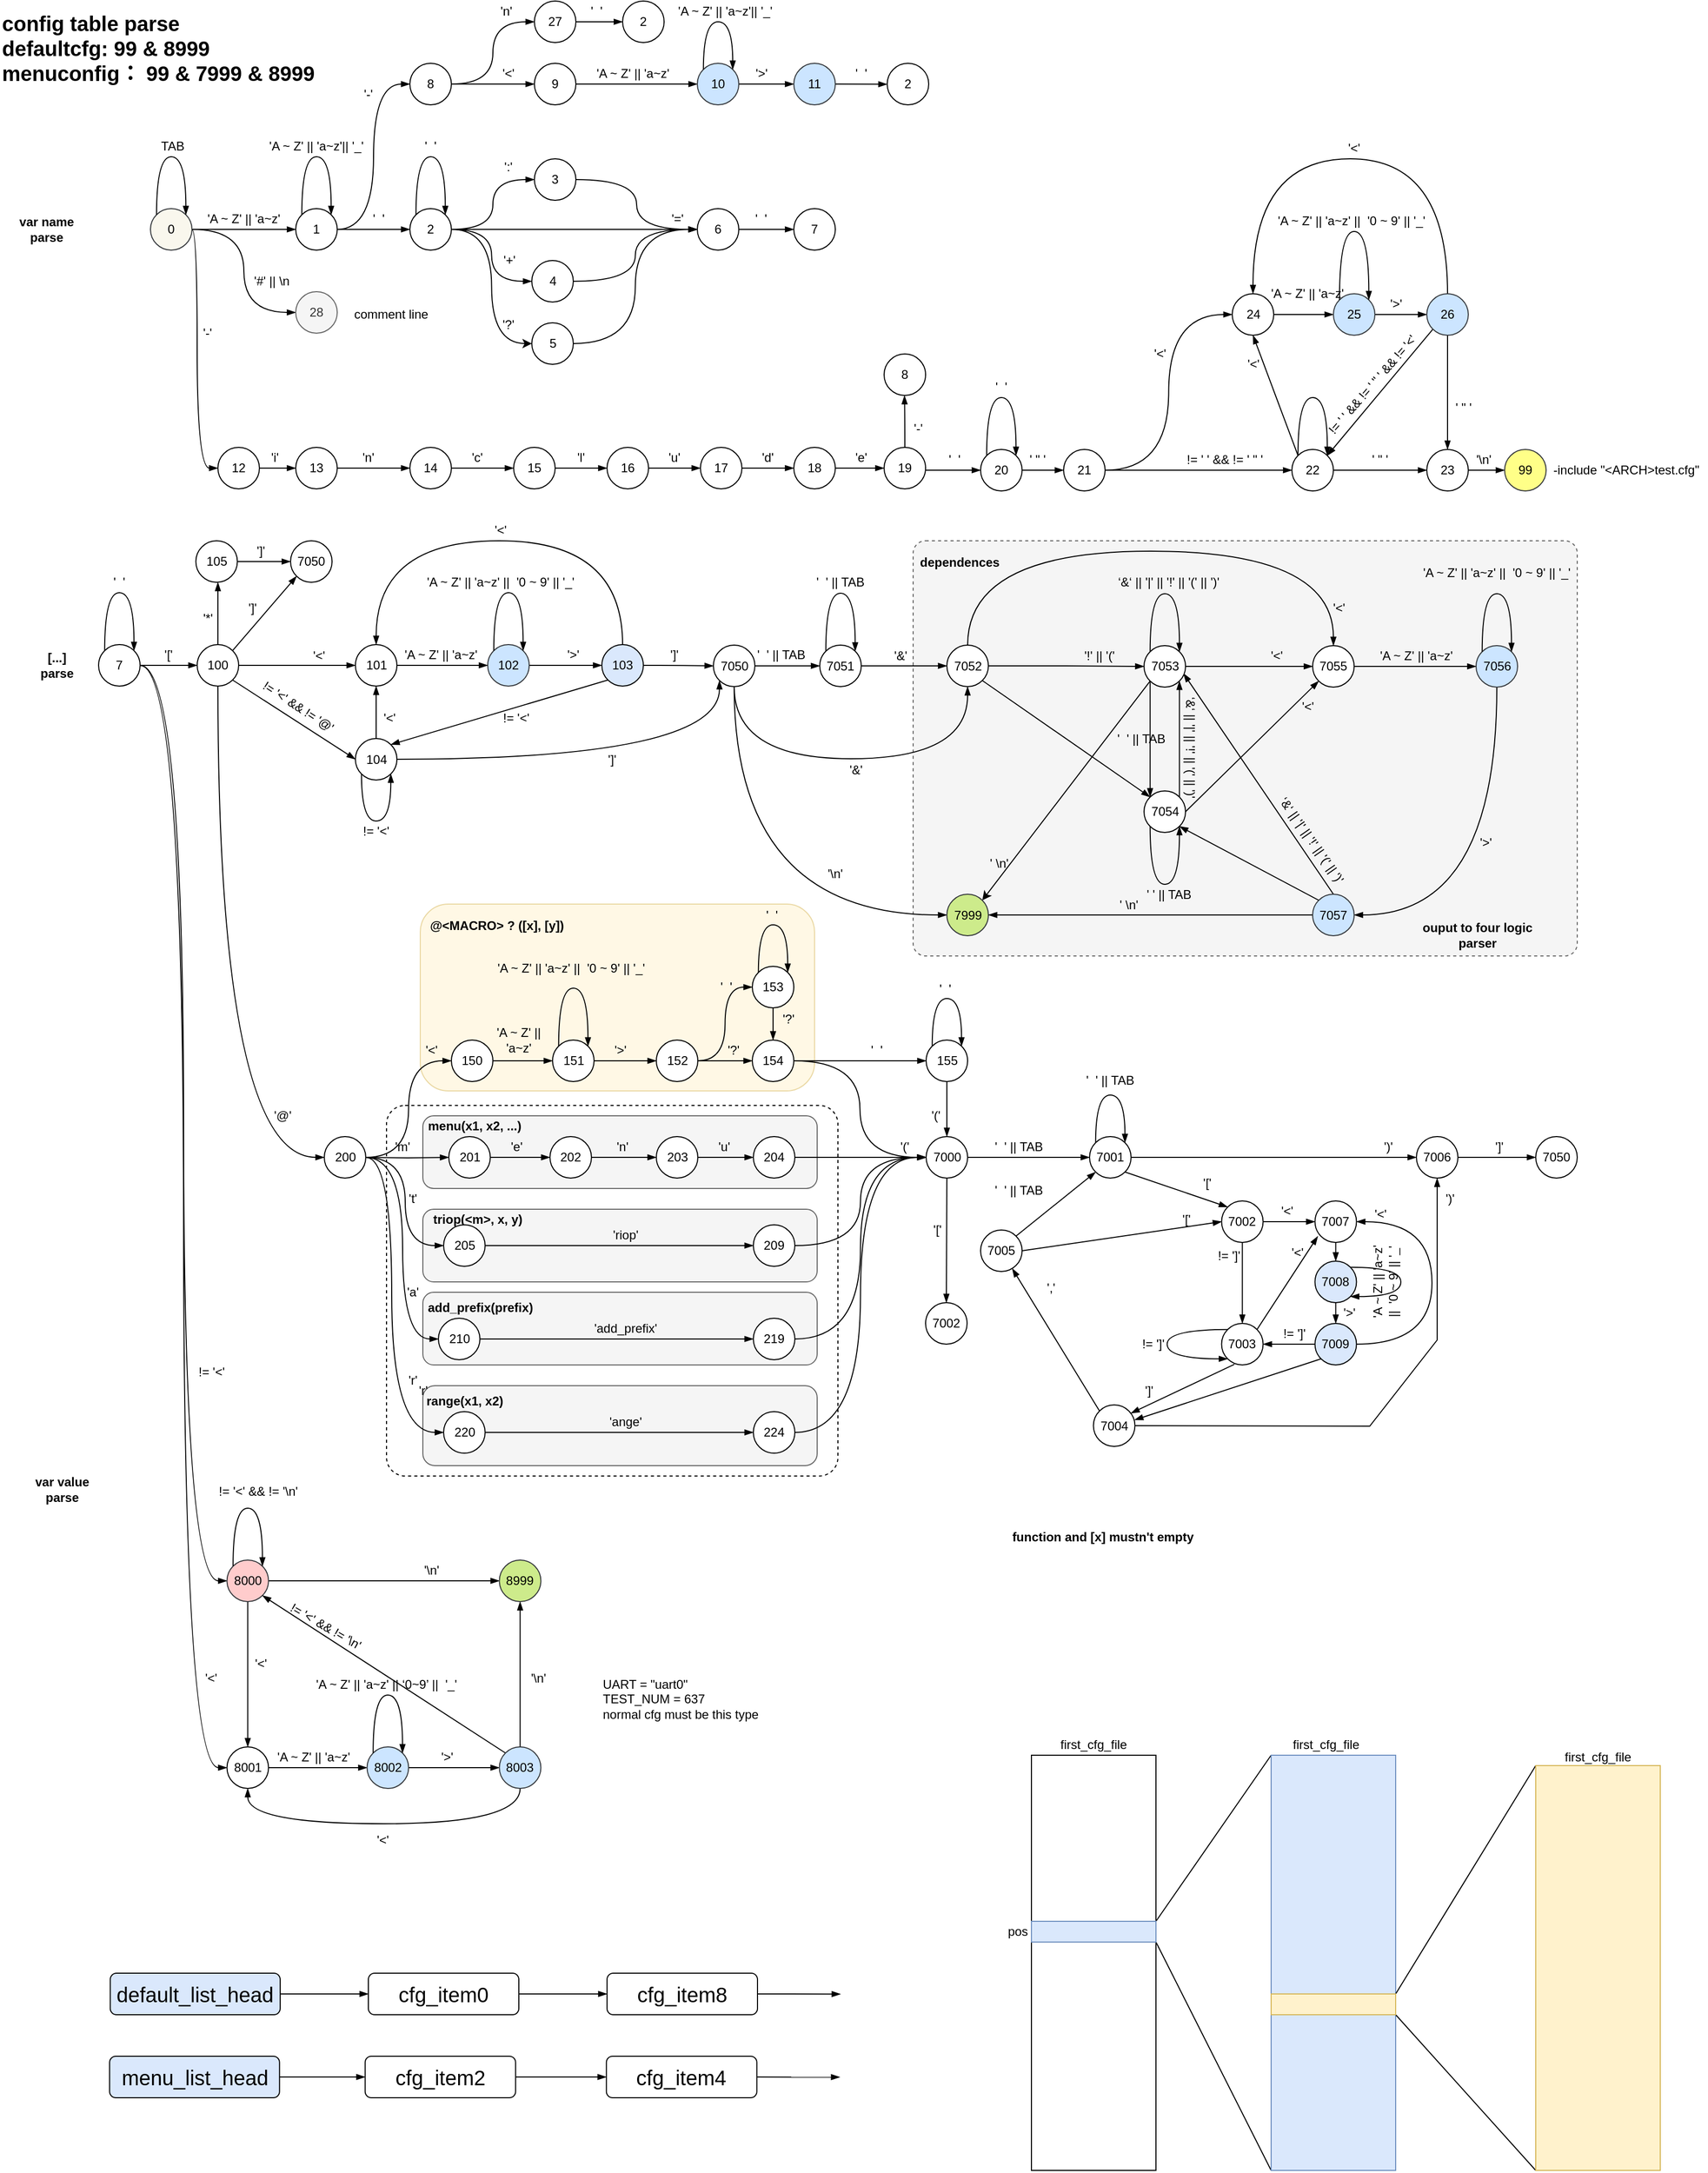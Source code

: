 <mxfile version="14.6.13" type="device"><diagram id="tBe0t3Pylirm7gnWR7oG" name="第 1 页"><mxGraphModel dx="967" dy="647" grid="1" gridSize="10" guides="1" tooltips="1" connect="1" arrows="1" fold="1" page="1" pageScale="1" pageWidth="1654" pageHeight="1169" math="0" shadow="0"><root><mxCell id="0"/><mxCell id="1" parent="0"/><mxCell id="OK1rr_ruAz7gnNuMJY7U-288" value="" style="rounded=1;whiteSpace=wrap;html=1;fillColor=#fff2cc;strokeColor=#d6b656;opacity=50;" parent="1" vertex="1"><mxGeometry x="405" y="870" width="380" height="180" as="geometry"/></mxCell><mxCell id="aMAlUSu_RSldC0ZiNKoW-78" value="" style="rounded=1;whiteSpace=wrap;html=1;arcSize=5;dashed=1;" parent="1" vertex="1"><mxGeometry x="372.5" y="1064" width="435" height="357" as="geometry"/></mxCell><mxCell id="aMAlUSu_RSldC0ZiNKoW-24" value="" style="rounded=1;whiteSpace=wrap;html=1;fillColor=#f5f5f5;strokeColor=#666666;fontColor=#333333;" parent="1" vertex="1"><mxGeometry x="407.5" y="1074" width="380" height="70" as="geometry"/></mxCell><mxCell id="omnTp6RYX5335UhKP9Po-33" value="" style="rounded=1;whiteSpace=wrap;html=1;dashed=1;fillColor=#f5f5f5;strokeColor=#666666;fontColor=#333333;arcSize=3;" parent="1" vertex="1"><mxGeometry x="880" y="520" width="640" height="400" as="geometry"/></mxCell><mxCell id="NyBKD66GfBHqmWxaIenJ-5" style="edgeStyle=orthogonalEdgeStyle;rounded=0;orthogonalLoop=1;jettySize=auto;html=1;exitX=1;exitY=0.5;exitDx=0;exitDy=0;entryX=0;entryY=0.5;entryDx=0;entryDy=0;endArrow=blockThin;endFill=1;" parent="1" source="NyBKD66GfBHqmWxaIenJ-1" target="NyBKD66GfBHqmWxaIenJ-4" edge="1"><mxGeometry relative="1" as="geometry"/></mxCell><mxCell id="84v3V0MCqmgukR-Zks9B-68" style="edgeStyle=orthogonalEdgeStyle;curved=1;rounded=0;orthogonalLoop=1;jettySize=auto;html=1;exitX=1;exitY=0.5;exitDx=0;exitDy=0;entryX=0;entryY=0.5;entryDx=0;entryDy=0;endArrow=blockThin;endFill=1;" parent="1" source="NyBKD66GfBHqmWxaIenJ-1" target="84v3V0MCqmgukR-Zks9B-65" edge="1"><mxGeometry relative="1" as="geometry"><Array as="points"><mxPoint x="190" y="220"/><mxPoint x="190" y="450"/></Array></mxGeometry></mxCell><mxCell id="GC86ICnSauvwZGR_OUUT-4" style="edgeStyle=orthogonalEdgeStyle;curved=1;rounded=0;orthogonalLoop=1;jettySize=auto;html=1;exitX=1;exitY=0.5;exitDx=0;exitDy=0;entryX=0;entryY=0.5;entryDx=0;entryDy=0;endArrow=blockThin;endFill=1;" edge="1" parent="1" source="NyBKD66GfBHqmWxaIenJ-1" target="GC86ICnSauvwZGR_OUUT-3"><mxGeometry relative="1" as="geometry"/></mxCell><mxCell id="NyBKD66GfBHqmWxaIenJ-1" value="0" style="ellipse;whiteSpace=wrap;html=1;aspect=fixed;fillColor=#f9f7ed;strokeColor=#36393d;" parent="1" vertex="1"><mxGeometry x="145" y="200" width="40" height="40" as="geometry"/></mxCell><mxCell id="NyBKD66GfBHqmWxaIenJ-13" style="edgeStyle=orthogonalEdgeStyle;curved=1;rounded=0;orthogonalLoop=1;jettySize=auto;html=1;exitX=1;exitY=0.5;exitDx=0;exitDy=0;entryX=0;entryY=0.5;entryDx=0;entryDy=0;endArrow=blockThin;endFill=1;" parent="1" source="NyBKD66GfBHqmWxaIenJ-4" target="NyBKD66GfBHqmWxaIenJ-12" edge="1"><mxGeometry relative="1" as="geometry"/></mxCell><mxCell id="84v3V0MCqmgukR-Zks9B-47" style="edgeStyle=orthogonalEdgeStyle;curved=1;rounded=0;orthogonalLoop=1;jettySize=auto;html=1;exitX=1;exitY=0.5;exitDx=0;exitDy=0;entryX=0;entryY=0.5;entryDx=0;entryDy=0;endArrow=blockThin;endFill=1;" parent="1" source="NyBKD66GfBHqmWxaIenJ-4" target="84v3V0MCqmgukR-Zks9B-45" edge="1"><mxGeometry relative="1" as="geometry"/></mxCell><mxCell id="NyBKD66GfBHqmWxaIenJ-4" value="1" style="ellipse;whiteSpace=wrap;html=1;aspect=fixed;" parent="1" vertex="1"><mxGeometry x="285" y="200" width="40" height="40" as="geometry"/></mxCell><mxCell id="NyBKD66GfBHqmWxaIenJ-6" value="'A ~ Z' || 'a~z'" style="text;html=1;strokeColor=none;fillColor=none;align=center;verticalAlign=middle;whiteSpace=wrap;rounded=0;" parent="1" vertex="1"><mxGeometry x="195" y="200" width="80" height="20" as="geometry"/></mxCell><mxCell id="NyBKD66GfBHqmWxaIenJ-10" style="edgeStyle=orthogonalEdgeStyle;curved=1;rounded=0;orthogonalLoop=1;jettySize=auto;html=1;exitX=0;exitY=0;exitDx=0;exitDy=0;entryX=1;entryY=0;entryDx=0;entryDy=0;endArrow=blockThin;endFill=1;" parent="1" source="NyBKD66GfBHqmWxaIenJ-4" target="NyBKD66GfBHqmWxaIenJ-4" edge="1"><mxGeometry relative="1" as="geometry"><Array as="points"><mxPoint x="291" y="150"/><mxPoint x="319" y="150"/></Array></mxGeometry></mxCell><mxCell id="NyBKD66GfBHqmWxaIenJ-11" value="'A ~ Z' || 'a~z'|| '_'" style="text;html=1;strokeColor=none;fillColor=none;align=center;verticalAlign=middle;whiteSpace=wrap;rounded=0;" parent="1" vertex="1"><mxGeometry x="255" y="130" width="100" height="20" as="geometry"/></mxCell><mxCell id="NyBKD66GfBHqmWxaIenJ-17" style="edgeStyle=orthogonalEdgeStyle;curved=1;rounded=0;orthogonalLoop=1;jettySize=auto;html=1;exitX=1;exitY=0.5;exitDx=0;exitDy=0;endArrow=blockThin;endFill=1;entryX=0;entryY=0.5;entryDx=0;entryDy=0;" parent="1" source="NyBKD66GfBHqmWxaIenJ-12" target="NyBKD66GfBHqmWxaIenJ-18" edge="1"><mxGeometry relative="1" as="geometry"><mxPoint x="515" y="220.333" as="targetPoint"/></mxGeometry></mxCell><mxCell id="NyBKD66GfBHqmWxaIenJ-47" style="edgeStyle=orthogonalEdgeStyle;curved=1;rounded=0;orthogonalLoop=1;jettySize=auto;html=1;exitX=1;exitY=0.5;exitDx=0;exitDy=0;entryX=0;entryY=0.5;entryDx=0;entryDy=0;endArrow=blockThin;endFill=1;" parent="1" source="NyBKD66GfBHqmWxaIenJ-12" target="NyBKD66GfBHqmWxaIenJ-45" edge="1"><mxGeometry relative="1" as="geometry"/></mxCell><mxCell id="NyBKD66GfBHqmWxaIenJ-53" style="edgeStyle=orthogonalEdgeStyle;curved=1;rounded=0;orthogonalLoop=1;jettySize=auto;html=1;exitX=1;exitY=0.5;exitDx=0;exitDy=0;entryX=0;entryY=0.5;entryDx=0;entryDy=0;endArrow=blockThin;endFill=1;" parent="1" source="NyBKD66GfBHqmWxaIenJ-12" target="NyBKD66GfBHqmWxaIenJ-52" edge="1"><mxGeometry relative="1" as="geometry"/></mxCell><mxCell id="QZfeg7snHBmf1GG7jNoN-1" style="edgeStyle=orthogonalEdgeStyle;rounded=0;orthogonalLoop=1;jettySize=auto;html=1;exitX=1;exitY=0.5;exitDx=0;exitDy=0;entryX=0;entryY=0.5;entryDx=0;entryDy=0;curved=1;" parent="1" source="NyBKD66GfBHqmWxaIenJ-12" target="NyBKD66GfBHqmWxaIenJ-46" edge="1"><mxGeometry relative="1" as="geometry"/></mxCell><mxCell id="NyBKD66GfBHqmWxaIenJ-12" value="2" style="ellipse;whiteSpace=wrap;html=1;aspect=fixed;" parent="1" vertex="1"><mxGeometry x="395" y="200" width="40" height="40" as="geometry"/></mxCell><mxCell id="NyBKD66GfBHqmWxaIenJ-14" value="'&amp;nbsp; '" style="text;html=1;strokeColor=none;fillColor=none;align=center;verticalAlign=middle;whiteSpace=wrap;rounded=0;" parent="1" vertex="1"><mxGeometry x="350" y="200" width="30" height="20" as="geometry"/></mxCell><mxCell id="NyBKD66GfBHqmWxaIenJ-15" style="edgeStyle=orthogonalEdgeStyle;curved=1;rounded=0;orthogonalLoop=1;jettySize=auto;html=1;exitX=0;exitY=0;exitDx=0;exitDy=0;entryX=1;entryY=0;entryDx=0;entryDy=0;endArrow=blockThin;endFill=1;" parent="1" source="NyBKD66GfBHqmWxaIenJ-12" target="NyBKD66GfBHqmWxaIenJ-12" edge="1"><mxGeometry relative="1" as="geometry"><Array as="points"><mxPoint x="401" y="150"/><mxPoint x="429" y="150"/></Array></mxGeometry></mxCell><mxCell id="NyBKD66GfBHqmWxaIenJ-16" value="'&amp;nbsp; '" style="text;html=1;strokeColor=none;fillColor=none;align=center;verticalAlign=middle;whiteSpace=wrap;rounded=0;" parent="1" vertex="1"><mxGeometry x="385" y="130" width="60" height="20" as="geometry"/></mxCell><mxCell id="NyBKD66GfBHqmWxaIenJ-21" style="edgeStyle=orthogonalEdgeStyle;curved=1;rounded=0;orthogonalLoop=1;jettySize=auto;html=1;exitX=1;exitY=0.5;exitDx=0;exitDy=0;entryX=0;entryY=0.5;entryDx=0;entryDy=0;endArrow=blockThin;endFill=1;" parent="1" source="NyBKD66GfBHqmWxaIenJ-18" target="NyBKD66GfBHqmWxaIenJ-20" edge="1"><mxGeometry relative="1" as="geometry"/></mxCell><mxCell id="NyBKD66GfBHqmWxaIenJ-18" value="6" style="ellipse;whiteSpace=wrap;html=1;aspect=fixed;" parent="1" vertex="1"><mxGeometry x="672" y="200" width="40" height="40" as="geometry"/></mxCell><mxCell id="NyBKD66GfBHqmWxaIenJ-20" value="7" style="ellipse;whiteSpace=wrap;html=1;aspect=fixed;" parent="1" vertex="1"><mxGeometry x="765" y="200" width="40" height="40" as="geometry"/></mxCell><mxCell id="NyBKD66GfBHqmWxaIenJ-22" value="'&amp;nbsp; '" style="text;html=1;strokeColor=none;fillColor=none;align=center;verticalAlign=middle;whiteSpace=wrap;rounded=0;" parent="1" vertex="1"><mxGeometry x="722" y="200" width="23" height="20" as="geometry"/></mxCell><mxCell id="NyBKD66GfBHqmWxaIenJ-33" style="edgeStyle=orthogonalEdgeStyle;curved=1;rounded=0;orthogonalLoop=1;jettySize=auto;html=1;exitX=1;exitY=0.5;exitDx=0;exitDy=0;entryX=0;entryY=0.5;entryDx=0;entryDy=0;endArrow=blockThin;endFill=1;" parent="1" source="NyBKD66GfBHqmWxaIenJ-31" target="NyBKD66GfBHqmWxaIenJ-32" edge="1"><mxGeometry relative="1" as="geometry"/></mxCell><mxCell id="OK1rr_ruAz7gnNuMJY7U-70" style="edgeStyle=orthogonalEdgeStyle;curved=1;rounded=0;orthogonalLoop=1;jettySize=auto;html=1;exitX=1;exitY=0.5;exitDx=0;exitDy=0;entryX=0;entryY=0.5;entryDx=0;entryDy=0;endArrow=blockThin;endFill=1;" parent="1" source="NyBKD66GfBHqmWxaIenJ-31" target="NyBKD66GfBHqmWxaIenJ-99" edge="1"><mxGeometry relative="1" as="geometry"/></mxCell><mxCell id="OK1rr_ruAz7gnNuMJY7U-71" style="edgeStyle=orthogonalEdgeStyle;curved=1;rounded=0;orthogonalLoop=1;jettySize=auto;html=1;exitX=1;exitY=0.5;exitDx=0;exitDy=0;entryX=0;entryY=0.5;entryDx=0;entryDy=0;endArrow=blockThin;endFill=1;" parent="1" source="NyBKD66GfBHqmWxaIenJ-31" target="COuV6WNRenXXBQMVv7Jn-14" edge="1"><mxGeometry relative="1" as="geometry"/></mxCell><mxCell id="NyBKD66GfBHqmWxaIenJ-31" value="7" style="ellipse;whiteSpace=wrap;html=1;aspect=fixed;" parent="1" vertex="1"><mxGeometry x="95" y="620" width="40" height="40" as="geometry"/></mxCell><mxCell id="aMAlUSu_RSldC0ZiNKoW-2" style="edgeStyle=orthogonalEdgeStyle;rounded=0;orthogonalLoop=1;jettySize=auto;html=1;exitX=1;exitY=0.5;exitDx=0;exitDy=0;entryX=0;entryY=0.5;entryDx=0;entryDy=0;endArrow=blockThin;endFill=1;" parent="1" target="aMAlUSu_RSldC0ZiNKoW-1" edge="1"><mxGeometry relative="1" as="geometry"><mxPoint x="352.5" y="1114" as="sourcePoint"/></mxGeometry></mxCell><mxCell id="OK1rr_ruAz7gnNuMJY7U-28" style="edgeStyle=orthogonalEdgeStyle;curved=1;rounded=0;orthogonalLoop=1;jettySize=auto;html=1;exitX=0.5;exitY=0;exitDx=0;exitDy=0;endArrow=blockThin;endFill=1;" parent="1" source="NyBKD66GfBHqmWxaIenJ-32" edge="1"><mxGeometry relative="1" as="geometry"><mxPoint x="210" y="560" as="targetPoint"/></mxGeometry></mxCell><mxCell id="OK1rr_ruAz7gnNuMJY7U-125" style="edgeStyle=orthogonalEdgeStyle;rounded=0;orthogonalLoop=1;jettySize=auto;html=1;exitX=0.5;exitY=1;exitDx=0;exitDy=0;entryX=0;entryY=0.5;entryDx=0;entryDy=0;endArrow=blockThin;endFill=1;curved=1;" parent="1" source="NyBKD66GfBHqmWxaIenJ-32" target="OK1rr_ruAz7gnNuMJY7U-32" edge="1"><mxGeometry relative="1" as="geometry"/></mxCell><mxCell id="OK1rr_ruAz7gnNuMJY7U-185" style="edgeStyle=none;rounded=0;orthogonalLoop=1;jettySize=auto;html=1;exitX=1;exitY=1;exitDx=0;exitDy=0;entryX=0;entryY=0.5;entryDx=0;entryDy=0;endArrow=blockThin;endFill=1;" parent="1" source="NyBKD66GfBHqmWxaIenJ-32" target="OK1rr_ruAz7gnNuMJY7U-60" edge="1"><mxGeometry relative="1" as="geometry"/></mxCell><mxCell id="HCUk6oOPhr4YSZUs3o-d-3" style="rounded=0;orthogonalLoop=1;jettySize=auto;html=1;exitX=1;exitY=0;exitDx=0;exitDy=0;entryX=0;entryY=1;entryDx=0;entryDy=0;endArrow=blockThin;endFill=1;" parent="1" source="NyBKD66GfBHqmWxaIenJ-32" target="OK1rr_ruAz7gnNuMJY7U-29" edge="1"><mxGeometry relative="1" as="geometry"/></mxCell><mxCell id="NyBKD66GfBHqmWxaIenJ-32" value="100" style="ellipse;whiteSpace=wrap;html=1;aspect=fixed;" parent="1" vertex="1"><mxGeometry x="190" y="620" width="40" height="40" as="geometry"/></mxCell><mxCell id="NyBKD66GfBHqmWxaIenJ-34" style="edgeStyle=orthogonalEdgeStyle;curved=1;rounded=0;orthogonalLoop=1;jettySize=auto;html=1;exitX=0;exitY=0;exitDx=0;exitDy=0;entryX=1;entryY=0;entryDx=0;entryDy=0;endArrow=blockThin;endFill=1;" parent="1" edge="1"><mxGeometry relative="1" as="geometry"><mxPoint x="100.858" y="625.858" as="sourcePoint"/><mxPoint x="129.142" y="625.858" as="targetPoint"/><Array as="points"><mxPoint x="101" y="570"/><mxPoint x="129" y="570"/></Array></mxGeometry></mxCell><mxCell id="NyBKD66GfBHqmWxaIenJ-35" value="'&amp;nbsp; '" style="text;html=1;strokeColor=none;fillColor=none;align=center;verticalAlign=middle;whiteSpace=wrap;rounded=0;" parent="1" vertex="1"><mxGeometry x="85" y="550" width="60" height="20" as="geometry"/></mxCell><mxCell id="NyBKD66GfBHqmWxaIenJ-38" value="'['" style="text;html=1;strokeColor=none;fillColor=none;align=center;verticalAlign=middle;whiteSpace=wrap;rounded=0;" parent="1" vertex="1"><mxGeometry x="145" y="620" width="35" height="20" as="geometry"/></mxCell><mxCell id="NyBKD66GfBHqmWxaIenJ-56" style="edgeStyle=orthogonalEdgeStyle;curved=1;rounded=0;orthogonalLoop=1;jettySize=auto;html=1;exitX=1;exitY=0.5;exitDx=0;exitDy=0;entryX=0;entryY=0.5;entryDx=0;entryDy=0;endArrow=blockThin;endFill=1;" parent="1" source="NyBKD66GfBHqmWxaIenJ-45" target="NyBKD66GfBHqmWxaIenJ-18" edge="1"><mxGeometry relative="1" as="geometry"/></mxCell><mxCell id="NyBKD66GfBHqmWxaIenJ-45" value="4" style="ellipse;whiteSpace=wrap;html=1;aspect=fixed;" parent="1" vertex="1"><mxGeometry x="512.5" y="250" width="40" height="40" as="geometry"/></mxCell><mxCell id="NyBKD66GfBHqmWxaIenJ-57" style="edgeStyle=orthogonalEdgeStyle;curved=1;rounded=0;orthogonalLoop=1;jettySize=auto;html=1;exitX=1;exitY=0.5;exitDx=0;exitDy=0;entryX=0;entryY=0.5;entryDx=0;entryDy=0;endArrow=blockThin;endFill=1;" parent="1" source="NyBKD66GfBHqmWxaIenJ-46" target="NyBKD66GfBHqmWxaIenJ-18" edge="1"><mxGeometry relative="1" as="geometry"/></mxCell><mxCell id="NyBKD66GfBHqmWxaIenJ-46" value="5" style="ellipse;whiteSpace=wrap;html=1;aspect=fixed;" parent="1" vertex="1"><mxGeometry x="512.5" y="310" width="40" height="40" as="geometry"/></mxCell><mxCell id="NyBKD66GfBHqmWxaIenJ-50" value="'+'" style="text;html=1;strokeColor=none;fillColor=none;align=center;verticalAlign=middle;whiteSpace=wrap;rounded=0;" parent="1" vertex="1"><mxGeometry x="461.25" y="240" width="60" height="20" as="geometry"/></mxCell><mxCell id="NyBKD66GfBHqmWxaIenJ-51" value="'?'" style="text;html=1;strokeColor=none;fillColor=none;align=center;verticalAlign=middle;whiteSpace=wrap;rounded=0;" parent="1" vertex="1"><mxGeometry x="460" y="302" width="60" height="20" as="geometry"/></mxCell><mxCell id="NyBKD66GfBHqmWxaIenJ-55" style="edgeStyle=orthogonalEdgeStyle;curved=1;rounded=0;orthogonalLoop=1;jettySize=auto;html=1;exitX=1;exitY=0.5;exitDx=0;exitDy=0;entryX=0;entryY=0.5;entryDx=0;entryDy=0;endArrow=blockThin;endFill=1;" parent="1" source="NyBKD66GfBHqmWxaIenJ-52" target="NyBKD66GfBHqmWxaIenJ-18" edge="1"><mxGeometry relative="1" as="geometry"/></mxCell><mxCell id="NyBKD66GfBHqmWxaIenJ-52" value="3" style="ellipse;whiteSpace=wrap;html=1;aspect=fixed;" parent="1" vertex="1"><mxGeometry x="515" y="152" width="40" height="40" as="geometry"/></mxCell><mxCell id="NyBKD66GfBHqmWxaIenJ-54" value="':'" style="text;html=1;strokeColor=none;fillColor=none;align=center;verticalAlign=middle;whiteSpace=wrap;rounded=0;" parent="1" vertex="1"><mxGeometry x="460" y="150" width="60" height="20" as="geometry"/></mxCell><mxCell id="NyBKD66GfBHqmWxaIenJ-62" value="config table parse&lt;br style=&quot;font-size: 20px;&quot;&gt;defaultcfg: 99 &amp;amp; 8999&lt;br style=&quot;font-size: 20px;&quot;&gt;menuconfig： 99 &amp;amp; 7999 &amp;amp; 8999&amp;nbsp;" style="text;html=1;strokeColor=none;fillColor=none;align=left;verticalAlign=middle;whiteSpace=wrap;rounded=0;dashed=1;fontSize=20;fontStyle=1" parent="1" vertex="1"><mxGeometry width="310" height="90" as="geometry"/></mxCell><mxCell id="NyBKD66GfBHqmWxaIenJ-64" value="var name parse" style="text;html=1;strokeColor=none;fillColor=none;align=center;verticalAlign=middle;whiteSpace=wrap;rounded=0;dashed=1;fontSize=12;fontStyle=1" parent="1" vertex="1"><mxGeometry x="15" y="210" width="60" height="20" as="geometry"/></mxCell><mxCell id="NyBKD66GfBHqmWxaIenJ-66" value="[...] parse" style="text;html=1;strokeColor=none;fillColor=none;align=center;verticalAlign=middle;whiteSpace=wrap;rounded=0;dashed=1;fontSize=12;fontStyle=1" parent="1" vertex="1"><mxGeometry x="35" y="630" width="40" height="20" as="geometry"/></mxCell><mxCell id="NyBKD66GfBHqmWxaIenJ-70" value="'\n'" style="text;html=1;strokeColor=none;fillColor=none;align=center;verticalAlign=middle;whiteSpace=wrap;rounded=0;" parent="1" vertex="1"><mxGeometry x="775" y="831" width="60" height="20" as="geometry"/></mxCell><mxCell id="1pMix9AApWtZGXROIuMj-5" style="edgeStyle=orthogonalEdgeStyle;curved=1;rounded=0;orthogonalLoop=1;jettySize=auto;html=1;entryX=0;entryY=0.5;entryDx=0;entryDy=0;endArrow=blockThin;endFill=1;exitX=1;exitY=0.5;exitDx=0;exitDy=0;" parent="1" source="NyBKD66GfBHqmWxaIenJ-89" target="1pMix9AApWtZGXROIuMj-1" edge="1"><mxGeometry relative="1" as="geometry"><mxPoint x="682.5" y="640.5" as="sourcePoint"/></mxGeometry></mxCell><mxCell id="1pMix9AApWtZGXROIuMj-15" style="edgeStyle=orthogonalEdgeStyle;curved=1;rounded=0;orthogonalLoop=1;jettySize=auto;html=1;exitX=0.5;exitY=1;exitDx=0;exitDy=0;entryX=0;entryY=0.5;entryDx=0;entryDy=0;endArrow=blockThin;endFill=1;" parent="1" source="NyBKD66GfBHqmWxaIenJ-89" target="NyBKD66GfBHqmWxaIenJ-158" edge="1"><mxGeometry relative="1" as="geometry"><Array as="points"><mxPoint x="707" y="880"/></Array></mxGeometry></mxCell><mxCell id="OK1rr_ruAz7gnNuMJY7U-212" style="edgeStyle=orthogonalEdgeStyle;rounded=0;orthogonalLoop=1;jettySize=auto;html=1;exitX=0.5;exitY=1;exitDx=0;exitDy=0;entryX=0.5;entryY=1;entryDx=0;entryDy=0;endArrow=blockThin;endFill=1;curved=1;" parent="1" source="NyBKD66GfBHqmWxaIenJ-89" target="1pMix9AApWtZGXROIuMj-9" edge="1"><mxGeometry relative="1" as="geometry"><Array as="points"><mxPoint x="708" y="730"/><mxPoint x="933" y="730"/></Array></mxGeometry></mxCell><mxCell id="NyBKD66GfBHqmWxaIenJ-89" value="7050" style="ellipse;whiteSpace=wrap;html=1;aspect=fixed;" parent="1" vertex="1"><mxGeometry x="687.5" y="620.5" width="40" height="40" as="geometry"/></mxCell><mxCell id="COuV6WNRenXXBQMVv7Jn-30" style="edgeStyle=orthogonalEdgeStyle;curved=1;rounded=0;orthogonalLoop=1;jettySize=auto;html=1;exitX=0.5;exitY=1;exitDx=0;exitDy=0;entryX=0.5;entryY=0;entryDx=0;entryDy=0;endArrow=blockThin;endFill=1;" parent="1" source="NyBKD66GfBHqmWxaIenJ-99" target="COuV6WNRenXXBQMVv7Jn-14" edge="1"><mxGeometry relative="1" as="geometry"/></mxCell><mxCell id="OK1rr_ruAz7gnNuMJY7U-114" style="edgeStyle=orthogonalEdgeStyle;curved=1;rounded=0;orthogonalLoop=1;jettySize=auto;html=1;exitX=1;exitY=0.5;exitDx=0;exitDy=0;endArrow=blockThin;endFill=1;entryX=0;entryY=0.5;entryDx=0;entryDy=0;" parent="1" source="NyBKD66GfBHqmWxaIenJ-99" target="COuV6WNRenXXBQMVv7Jn-47" edge="1"><mxGeometry relative="1" as="geometry"><mxPoint x="348.75" y="1522" as="targetPoint"/></mxGeometry></mxCell><mxCell id="NyBKD66GfBHqmWxaIenJ-99" value="8000" style="ellipse;whiteSpace=wrap;html=1;aspect=fixed;fillColor=#ffcccc;strokeColor=#36393d;" parent="1" vertex="1"><mxGeometry x="218.75" y="1502" width="40" height="40" as="geometry"/></mxCell><mxCell id="NyBKD66GfBHqmWxaIenJ-122" value="var value parse" style="text;html=1;strokeColor=none;fillColor=none;align=center;verticalAlign=middle;whiteSpace=wrap;rounded=0;dashed=1;fontSize=12;fontStyle=1" parent="1" vertex="1"><mxGeometry x="30" y="1424" width="60" height="20" as="geometry"/></mxCell><mxCell id="omnTp6RYX5335UhKP9Po-20" style="edgeStyle=orthogonalEdgeStyle;curved=1;rounded=0;orthogonalLoop=1;jettySize=auto;html=1;exitX=1;exitY=0;exitDx=0;exitDy=0;entryX=1;entryY=1;entryDx=0;entryDy=0;endArrow=blockThin;endFill=1;" parent="1" source="NyBKD66GfBHqmWxaIenJ-133" target="omnTp6RYX5335UhKP9Po-4" edge="1"><mxGeometry relative="1" as="geometry"/></mxCell><mxCell id="OK1rr_ruAz7gnNuMJY7U-178" style="edgeStyle=none;rounded=0;orthogonalLoop=1;jettySize=auto;html=1;exitX=1;exitY=0.5;exitDx=0;exitDy=0;entryX=0;entryY=1;entryDx=0;entryDy=0;endArrow=blockThin;endFill=1;" parent="1" source="NyBKD66GfBHqmWxaIenJ-133" target="COuV6WNRenXXBQMVv7Jn-1" edge="1"><mxGeometry relative="1" as="geometry"/></mxCell><mxCell id="NyBKD66GfBHqmWxaIenJ-133" value="7054" style="ellipse;whiteSpace=wrap;html=1;aspect=fixed;" parent="1" vertex="1"><mxGeometry x="1102.5" y="761" width="40" height="40" as="geometry"/></mxCell><mxCell id="COuV6WNRenXXBQMVv7Jn-6" style="edgeStyle=orthogonalEdgeStyle;rounded=0;orthogonalLoop=1;jettySize=auto;html=1;exitX=0.5;exitY=1;exitDx=0;exitDy=0;entryX=1;entryY=0.5;entryDx=0;entryDy=0;endArrow=blockThin;endFill=1;curved=1;" parent="1" source="NyBKD66GfBHqmWxaIenJ-149" target="COuV6WNRenXXBQMVv7Jn-5" edge="1"><mxGeometry relative="1" as="geometry"/></mxCell><mxCell id="NyBKD66GfBHqmWxaIenJ-149" value="7056" style="ellipse;whiteSpace=wrap;html=1;aspect=fixed;fillColor=#cce5ff;strokeColor=#36393d;" parent="1" vertex="1"><mxGeometry x="1422.5" y="621" width="40" height="40" as="geometry"/></mxCell><mxCell id="NyBKD66GfBHqmWxaIenJ-158" value="7999" style="ellipse;whiteSpace=wrap;html=1;aspect=fixed;fillColor=#cdeb8b;strokeColor=#36393d;" parent="1" vertex="1"><mxGeometry x="912.5" y="860.5" width="40" height="40" as="geometry"/></mxCell><mxCell id="NyBKD66GfBHqmWxaIenJ-159" value="'='" style="text;html=1;strokeColor=none;fillColor=none;align=center;verticalAlign=middle;whiteSpace=wrap;rounded=0;" parent="1" vertex="1"><mxGeometry x="622.5" y="200" width="60" height="20" as="geometry"/></mxCell><mxCell id="NyBKD66GfBHqmWxaIenJ-160" style="edgeStyle=orthogonalEdgeStyle;curved=1;rounded=0;orthogonalLoop=1;jettySize=auto;html=1;exitX=0;exitY=0;exitDx=0;exitDy=0;entryX=1;entryY=0;entryDx=0;entryDy=0;fontSize=12;endArrow=blockThin;endFill=1;" parent="1" source="NyBKD66GfBHqmWxaIenJ-149" target="NyBKD66GfBHqmWxaIenJ-149" edge="1"><mxGeometry relative="1" as="geometry"><Array as="points"><mxPoint x="1428.5" y="571"/><mxPoint x="1456.5" y="571"/></Array></mxGeometry></mxCell><mxCell id="NyBKD66GfBHqmWxaIenJ-170" value="' \n'" style="text;html=1;strokeColor=none;fillColor=none;align=center;verticalAlign=middle;whiteSpace=wrap;rounded=0;" parent="1" vertex="1"><mxGeometry x="1057.5" y="860.5" width="60" height="20" as="geometry"/></mxCell><mxCell id="COuV6WNRenXXBQMVv7Jn-4" style="edgeStyle=orthogonalEdgeStyle;rounded=0;orthogonalLoop=1;jettySize=auto;html=1;exitX=1;exitY=0.5;exitDx=0;exitDy=0;entryX=0;entryY=0.5;entryDx=0;entryDy=0;endArrow=blockThin;endFill=1;" parent="1" source="COuV6WNRenXXBQMVv7Jn-1" target="NyBKD66GfBHqmWxaIenJ-149" edge="1"><mxGeometry relative="1" as="geometry"/></mxCell><mxCell id="COuV6WNRenXXBQMVv7Jn-1" value="7055" style="ellipse;whiteSpace=wrap;html=1;aspect=fixed;" parent="1" vertex="1"><mxGeometry x="1265" y="621" width="40" height="40" as="geometry"/></mxCell><mxCell id="COuV6WNRenXXBQMVv7Jn-9" style="edgeStyle=orthogonalEdgeStyle;curved=1;rounded=0;orthogonalLoop=1;jettySize=auto;html=1;exitX=0;exitY=0.5;exitDx=0;exitDy=0;entryX=1;entryY=0.5;entryDx=0;entryDy=0;endArrow=blockThin;endFill=1;" parent="1" source="COuV6WNRenXXBQMVv7Jn-5" target="NyBKD66GfBHqmWxaIenJ-158" edge="1"><mxGeometry relative="1" as="geometry"/></mxCell><mxCell id="OK1rr_ruAz7gnNuMJY7U-182" style="edgeStyle=none;rounded=0;orthogonalLoop=1;jettySize=auto;html=1;exitX=0;exitY=0;exitDx=0;exitDy=0;entryX=1;entryY=1;entryDx=0;entryDy=0;endArrow=blockThin;endFill=1;" parent="1" source="COuV6WNRenXXBQMVv7Jn-5" target="NyBKD66GfBHqmWxaIenJ-133" edge="1"><mxGeometry relative="1" as="geometry"/></mxCell><mxCell id="OK1rr_ruAz7gnNuMJY7U-220" style="edgeStyle=none;rounded=0;orthogonalLoop=1;jettySize=auto;html=1;exitX=0.5;exitY=0;exitDx=0;exitDy=0;entryX=0.951;entryY=0.671;entryDx=0;entryDy=0;entryPerimeter=0;endArrow=blockThin;endFill=1;" parent="1" source="COuV6WNRenXXBQMVv7Jn-5" target="omnTp6RYX5335UhKP9Po-4" edge="1"><mxGeometry relative="1" as="geometry"/></mxCell><mxCell id="COuV6WNRenXXBQMVv7Jn-5" value="7057" style="ellipse;whiteSpace=wrap;html=1;aspect=fixed;fillColor=#cce5ff;strokeColor=#36393d;" parent="1" vertex="1"><mxGeometry x="1265" y="860.5" width="40" height="40" as="geometry"/></mxCell><mxCell id="COuV6WNRenXXBQMVv7Jn-8" value="'&amp;gt;'" style="text;html=1;strokeColor=none;fillColor=none;align=center;verticalAlign=middle;whiteSpace=wrap;rounded=0;" parent="1" vertex="1"><mxGeometry x="1415" y="801" width="33.5" height="20" as="geometry"/></mxCell><mxCell id="COuV6WNRenXXBQMVv7Jn-12" value="'A ~ Z' || 'a~z' ||&amp;nbsp; '0 ~ 9' || '_'" style="text;html=1;strokeColor=none;fillColor=none;align=center;verticalAlign=middle;whiteSpace=wrap;rounded=0;" parent="1" vertex="1"><mxGeometry x="1370" y="541" width="145" height="20" as="geometry"/></mxCell><mxCell id="COuV6WNRenXXBQMVv7Jn-13" value="'A ~ Z' || 'a~z'" style="text;html=1;strokeColor=none;fillColor=none;align=center;verticalAlign=middle;whiteSpace=wrap;rounded=0;" parent="1" vertex="1"><mxGeometry x="1320" y="621" width="90" height="20" as="geometry"/></mxCell><mxCell id="COuV6WNRenXXBQMVv7Jn-21" style="edgeStyle=orthogonalEdgeStyle;curved=1;rounded=0;orthogonalLoop=1;jettySize=auto;html=1;exitX=1;exitY=0.5;exitDx=0;exitDy=0;entryX=0;entryY=0.5;entryDx=0;entryDy=0;endArrow=blockThin;endFill=1;" parent="1" source="COuV6WNRenXXBQMVv7Jn-14" target="COuV6WNRenXXBQMVv7Jn-20" edge="1"><mxGeometry relative="1" as="geometry"/></mxCell><mxCell id="COuV6WNRenXXBQMVv7Jn-14" value="8001" style="ellipse;whiteSpace=wrap;html=1;aspect=fixed;" parent="1" vertex="1"><mxGeometry x="218.75" y="1682" width="40" height="40" as="geometry"/></mxCell><mxCell id="COuV6WNRenXXBQMVv7Jn-17" value="UART = &quot;uart0&quot;&lt;br&gt;TEST_NUM = 637&lt;br&gt;normal cfg must be this type" style="text;html=1;strokeColor=none;fillColor=none;align=left;verticalAlign=middle;whiteSpace=wrap;rounded=0;" parent="1" vertex="1"><mxGeometry x="578.5" y="1626" width="170" height="20" as="geometry"/></mxCell><mxCell id="COuV6WNRenXXBQMVv7Jn-27" style="edgeStyle=orthogonalEdgeStyle;curved=1;rounded=0;orthogonalLoop=1;jettySize=auto;html=1;exitX=1;exitY=0.5;exitDx=0;exitDy=0;entryX=0;entryY=0.5;entryDx=0;entryDy=0;endArrow=blockThin;endFill=1;" parent="1" source="COuV6WNRenXXBQMVv7Jn-20" target="COuV6WNRenXXBQMVv7Jn-26" edge="1"><mxGeometry relative="1" as="geometry"/></mxCell><mxCell id="COuV6WNRenXXBQMVv7Jn-20" value="8002" style="ellipse;whiteSpace=wrap;html=1;aspect=fixed;fillColor=#cce5ff;strokeColor=#36393d;" parent="1" vertex="1"><mxGeometry x="353.75" y="1682" width="40" height="40" as="geometry"/></mxCell><mxCell id="COuV6WNRenXXBQMVv7Jn-22" value="'A ~ Z' || 'a~z'&amp;nbsp;" style="text;html=1;strokeColor=none;fillColor=none;align=center;verticalAlign=middle;whiteSpace=wrap;rounded=0;" parent="1" vertex="1"><mxGeometry x="263.75" y="1682" width="80" height="20" as="geometry"/></mxCell><mxCell id="COuV6WNRenXXBQMVv7Jn-24" value="'A ~ Z' || 'a~z' || ‘0~9’ ||&amp;nbsp; '_'" style="text;html=1;strokeColor=none;fillColor=none;align=center;verticalAlign=middle;whiteSpace=wrap;rounded=0;" parent="1" vertex="1"><mxGeometry x="296.25" y="1612" width="152.5" height="20" as="geometry"/></mxCell><mxCell id="COuV6WNRenXXBQMVv7Jn-25" style="edgeStyle=orthogonalEdgeStyle;curved=1;rounded=0;orthogonalLoop=1;jettySize=auto;html=1;exitX=0;exitY=0;exitDx=0;exitDy=0;entryX=1;entryY=0;entryDx=0;entryDy=0;endArrow=blockThin;endFill=1;" parent="1" source="COuV6WNRenXXBQMVv7Jn-20" target="COuV6WNRenXXBQMVv7Jn-20" edge="1"><mxGeometry relative="1" as="geometry"><Array as="points"><mxPoint x="359.75" y="1632"/><mxPoint x="387.75" y="1632"/></Array></mxGeometry></mxCell><mxCell id="OK1rr_ruAz7gnNuMJY7U-116" style="edgeStyle=orthogonalEdgeStyle;curved=1;rounded=0;orthogonalLoop=1;jettySize=auto;html=1;exitX=0.5;exitY=1;exitDx=0;exitDy=0;entryX=0.5;entryY=1;entryDx=0;entryDy=0;endArrow=blockThin;endFill=1;" parent="1" source="COuV6WNRenXXBQMVv7Jn-26" target="COuV6WNRenXXBQMVv7Jn-14" edge="1"><mxGeometry relative="1" as="geometry"><Array as="points"><mxPoint x="501.75" y="1756"/><mxPoint x="238.75" y="1756"/></Array></mxGeometry></mxCell><mxCell id="OK1rr_ruAz7gnNuMJY7U-118" style="rounded=0;orthogonalLoop=1;jettySize=auto;html=1;exitX=0;exitY=0;exitDx=0;exitDy=0;entryX=1;entryY=1;entryDx=0;entryDy=0;endArrow=blockThin;endFill=1;" parent="1" source="COuV6WNRenXXBQMVv7Jn-26" target="NyBKD66GfBHqmWxaIenJ-99" edge="1"><mxGeometry relative="1" as="geometry"/></mxCell><mxCell id="OK1rr_ruAz7gnNuMJY7U-123" style="edgeStyle=orthogonalEdgeStyle;curved=1;rounded=0;orthogonalLoop=1;jettySize=auto;html=1;exitX=0.5;exitY=0;exitDx=0;exitDy=0;entryX=0.5;entryY=1;entryDx=0;entryDy=0;endArrow=blockThin;endFill=1;" parent="1" source="COuV6WNRenXXBQMVv7Jn-26" target="COuV6WNRenXXBQMVv7Jn-47" edge="1"><mxGeometry relative="1" as="geometry"/></mxCell><mxCell id="COuV6WNRenXXBQMVv7Jn-26" value="8003" style="ellipse;whiteSpace=wrap;html=1;aspect=fixed;fillColor=#cce5ff;strokeColor=#36393d;" parent="1" vertex="1"><mxGeometry x="481.25" y="1682" width="40" height="40" as="geometry"/></mxCell><mxCell id="COuV6WNRenXXBQMVv7Jn-28" value="'&amp;gt;'" style="text;html=1;strokeColor=none;fillColor=none;align=center;verticalAlign=middle;whiteSpace=wrap;rounded=0;" parent="1" vertex="1"><mxGeometry x="411.25" y="1682" width="40" height="20" as="geometry"/></mxCell><mxCell id="COuV6WNRenXXBQMVv7Jn-29" style="edgeStyle=orthogonalEdgeStyle;curved=1;rounded=0;orthogonalLoop=1;jettySize=auto;html=1;exitX=0;exitY=0;exitDx=0;exitDy=0;entryX=1;entryY=0;entryDx=0;entryDy=0;endArrow=blockThin;endFill=1;" parent="1" source="NyBKD66GfBHqmWxaIenJ-99" target="NyBKD66GfBHqmWxaIenJ-99" edge="1"><mxGeometry relative="1" as="geometry"><Array as="points"><mxPoint x="224.75" y="1452"/><mxPoint x="252.75" y="1452"/></Array></mxGeometry></mxCell><mxCell id="COuV6WNRenXXBQMVv7Jn-31" value="'&amp;lt;'" style="text;html=1;strokeColor=none;fillColor=none;align=center;verticalAlign=middle;whiteSpace=wrap;rounded=0;" parent="1" vertex="1"><mxGeometry x="228.75" y="1592" width="45" height="20" as="geometry"/></mxCell><mxCell id="COuV6WNRenXXBQMVv7Jn-33" value="'&amp;lt;'" style="text;html=1;strokeColor=none;fillColor=none;align=center;verticalAlign=middle;whiteSpace=wrap;rounded=0;" parent="1" vertex="1"><mxGeometry x="348.75" y="1762" width="40" height="20" as="geometry"/></mxCell><mxCell id="COuV6WNRenXXBQMVv7Jn-44" value="!= '&amp;lt;' &amp;amp;&amp;amp; != '\n'" style="text;html=1;strokeColor=none;fillColor=none;align=center;verticalAlign=middle;whiteSpace=wrap;rounded=0;rotation=30;" parent="1" vertex="1"><mxGeometry x="268.75" y="1556" width="90" height="20" as="geometry"/></mxCell><mxCell id="COuV6WNRenXXBQMVv7Jn-47" value="8999" style="ellipse;whiteSpace=wrap;html=1;aspect=fixed;fillColor=#cdeb8b;strokeColor=#36393d;" parent="1" vertex="1"><mxGeometry x="481.25" y="1502" width="40" height="40" as="geometry"/></mxCell><mxCell id="COuV6WNRenXXBQMVv7Jn-49" value="'\n'" style="text;html=1;strokeColor=none;fillColor=none;align=center;verticalAlign=middle;whiteSpace=wrap;rounded=0;" parent="1" vertex="1"><mxGeometry x="386.25" y="1502" width="60" height="20" as="geometry"/></mxCell><mxCell id="84v3V0MCqmgukR-Zks9B-5" style="edgeStyle=orthogonalEdgeStyle;curved=1;rounded=0;orthogonalLoop=1;jettySize=auto;html=1;exitX=1;exitY=0.5;exitDx=0;exitDy=0;entryX=0;entryY=0.5;entryDx=0;entryDy=0;endArrow=blockThin;endFill=1;" parent="1" source="84v3V0MCqmgukR-Zks9B-1" target="84v3V0MCqmgukR-Zks9B-4" edge="1"><mxGeometry relative="1" as="geometry"/></mxCell><mxCell id="84v3V0MCqmgukR-Zks9B-1" value="13" style="ellipse;whiteSpace=wrap;html=1;aspect=fixed;" parent="1" vertex="1"><mxGeometry x="285" y="430" width="40" height="40" as="geometry"/></mxCell><mxCell id="84v3V0MCqmgukR-Zks9B-3" value="'-'" style="text;html=1;strokeColor=none;fillColor=none;align=center;verticalAlign=middle;whiteSpace=wrap;rounded=0;" parent="1" vertex="1"><mxGeometry x="185" y="310" width="30" height="20" as="geometry"/></mxCell><mxCell id="84v3V0MCqmgukR-Zks9B-8" style="edgeStyle=orthogonalEdgeStyle;curved=1;rounded=0;orthogonalLoop=1;jettySize=auto;html=1;exitX=1;exitY=0.5;exitDx=0;exitDy=0;endArrow=blockThin;endFill=1;" parent="1" source="84v3V0MCqmgukR-Zks9B-4" target="84v3V0MCqmgukR-Zks9B-7" edge="1"><mxGeometry relative="1" as="geometry"/></mxCell><mxCell id="84v3V0MCqmgukR-Zks9B-4" value="14" style="ellipse;whiteSpace=wrap;html=1;aspect=fixed;" parent="1" vertex="1"><mxGeometry x="395" y="430" width="40" height="40" as="geometry"/></mxCell><mxCell id="84v3V0MCqmgukR-Zks9B-6" value="'n'" style="text;html=1;strokeColor=none;fillColor=none;align=center;verticalAlign=middle;whiteSpace=wrap;rounded=0;" parent="1" vertex="1"><mxGeometry x="340" y="430" width="30" height="20" as="geometry"/></mxCell><mxCell id="84v3V0MCqmgukR-Zks9B-11" style="edgeStyle=orthogonalEdgeStyle;curved=1;rounded=0;orthogonalLoop=1;jettySize=auto;html=1;exitX=1;exitY=0.5;exitDx=0;exitDy=0;entryX=0;entryY=0.5;entryDx=0;entryDy=0;endArrow=blockThin;endFill=1;" parent="1" source="84v3V0MCqmgukR-Zks9B-7" target="84v3V0MCqmgukR-Zks9B-10" edge="1"><mxGeometry relative="1" as="geometry"/></mxCell><mxCell id="84v3V0MCqmgukR-Zks9B-7" value="15" style="ellipse;whiteSpace=wrap;html=1;aspect=fixed;" parent="1" vertex="1"><mxGeometry x="495" y="430" width="40" height="40" as="geometry"/></mxCell><mxCell id="84v3V0MCqmgukR-Zks9B-9" value="'c'" style="text;html=1;strokeColor=none;fillColor=none;align=center;verticalAlign=middle;whiteSpace=wrap;rounded=0;" parent="1" vertex="1"><mxGeometry x="445" y="430" width="30" height="20" as="geometry"/></mxCell><mxCell id="84v3V0MCqmgukR-Zks9B-14" style="edgeStyle=orthogonalEdgeStyle;curved=1;rounded=0;orthogonalLoop=1;jettySize=auto;html=1;exitX=1;exitY=0.5;exitDx=0;exitDy=0;endArrow=blockThin;endFill=1;" parent="1" source="84v3V0MCqmgukR-Zks9B-10" target="84v3V0MCqmgukR-Zks9B-13" edge="1"><mxGeometry relative="1" as="geometry"><mxPoint x="635" y="450" as="sourcePoint"/></mxGeometry></mxCell><mxCell id="84v3V0MCqmgukR-Zks9B-10" value="16" style="ellipse;whiteSpace=wrap;html=1;aspect=fixed;" parent="1" vertex="1"><mxGeometry x="585" y="430" width="40" height="40" as="geometry"/></mxCell><mxCell id="84v3V0MCqmgukR-Zks9B-12" value="'l'" style="text;html=1;strokeColor=none;fillColor=none;align=center;verticalAlign=middle;whiteSpace=wrap;rounded=0;" parent="1" vertex="1"><mxGeometry x="545" y="430" width="30" height="20" as="geometry"/></mxCell><mxCell id="84v3V0MCqmgukR-Zks9B-17" style="edgeStyle=orthogonalEdgeStyle;curved=1;rounded=0;orthogonalLoop=1;jettySize=auto;html=1;exitX=1;exitY=0.5;exitDx=0;exitDy=0;entryX=0;entryY=0.5;entryDx=0;entryDy=0;endArrow=blockThin;endFill=1;" parent="1" source="84v3V0MCqmgukR-Zks9B-13" target="84v3V0MCqmgukR-Zks9B-16" edge="1"><mxGeometry relative="1" as="geometry"/></mxCell><mxCell id="84v3V0MCqmgukR-Zks9B-13" value="17" style="ellipse;whiteSpace=wrap;html=1;aspect=fixed;" parent="1" vertex="1"><mxGeometry x="675" y="430" width="40" height="40" as="geometry"/></mxCell><mxCell id="84v3V0MCqmgukR-Zks9B-15" value="'u'" style="text;html=1;strokeColor=none;fillColor=none;align=center;verticalAlign=middle;whiteSpace=wrap;rounded=0;" parent="1" vertex="1"><mxGeometry x="635" y="430" width="30" height="20" as="geometry"/></mxCell><mxCell id="84v3V0MCqmgukR-Zks9B-20" style="edgeStyle=orthogonalEdgeStyle;curved=1;rounded=0;orthogonalLoop=1;jettySize=auto;html=1;exitX=1;exitY=0.5;exitDx=0;exitDy=0;entryX=0;entryY=0.5;entryDx=0;entryDy=0;endArrow=blockThin;endFill=1;" parent="1" source="84v3V0MCqmgukR-Zks9B-16" target="84v3V0MCqmgukR-Zks9B-19" edge="1"><mxGeometry relative="1" as="geometry"/></mxCell><mxCell id="84v3V0MCqmgukR-Zks9B-16" value="18" style="ellipse;whiteSpace=wrap;html=1;aspect=fixed;" parent="1" vertex="1"><mxGeometry x="765" y="430" width="40" height="40" as="geometry"/></mxCell><mxCell id="84v3V0MCqmgukR-Zks9B-18" value="'d'" style="text;html=1;strokeColor=none;fillColor=none;align=center;verticalAlign=middle;whiteSpace=wrap;rounded=0;" parent="1" vertex="1"><mxGeometry x="725" y="430" width="30" height="20" as="geometry"/></mxCell><mxCell id="84v3V0MCqmgukR-Zks9B-23" style="edgeStyle=orthogonalEdgeStyle;curved=1;rounded=0;orthogonalLoop=1;jettySize=auto;html=1;exitX=1;exitY=0.5;exitDx=0;exitDy=0;entryX=0;entryY=0.5;entryDx=0;entryDy=0;endArrow=blockThin;endFill=1;" parent="1" edge="1"><mxGeometry relative="1" as="geometry"><mxPoint x="892" y="452.0" as="sourcePoint"/><mxPoint x="945.0" y="452" as="targetPoint"/></mxGeometry></mxCell><mxCell id="84v3V0MCqmgukR-Zks9B-138" style="edgeStyle=orthogonalEdgeStyle;curved=1;rounded=0;orthogonalLoop=1;jettySize=auto;html=1;exitX=0.5;exitY=0;exitDx=0;exitDy=0;endArrow=blockThin;endFill=1;" parent="1" source="84v3V0MCqmgukR-Zks9B-19" edge="1"><mxGeometry relative="1" as="geometry"><mxPoint x="871.667" y="380" as="targetPoint"/></mxGeometry></mxCell><mxCell id="84v3V0MCqmgukR-Zks9B-19" value="19" style="ellipse;whiteSpace=wrap;html=1;aspect=fixed;" parent="1" vertex="1"><mxGeometry x="852" y="430" width="40" height="40" as="geometry"/></mxCell><mxCell id="84v3V0MCqmgukR-Zks9B-21" value="'e'" style="text;html=1;strokeColor=none;fillColor=none;align=center;verticalAlign=middle;whiteSpace=wrap;rounded=0;" parent="1" vertex="1"><mxGeometry x="815" y="430" width="30" height="20" as="geometry"/></mxCell><mxCell id="84v3V0MCqmgukR-Zks9B-24" value="'&amp;nbsp; '" style="text;html=1;strokeColor=none;fillColor=none;align=center;verticalAlign=middle;whiteSpace=wrap;rounded=0;" parent="1" vertex="1"><mxGeometry x="905" y="432" width="30" height="20" as="geometry"/></mxCell><mxCell id="84v3V0MCqmgukR-Zks9B-27" style="edgeStyle=orthogonalEdgeStyle;curved=1;rounded=0;orthogonalLoop=1;jettySize=auto;html=1;exitX=1;exitY=0.5;exitDx=0;exitDy=0;endArrow=blockThin;endFill=1;" parent="1" source="84v3V0MCqmgukR-Zks9B-25" target="84v3V0MCqmgukR-Zks9B-26" edge="1"><mxGeometry relative="1" as="geometry"/></mxCell><mxCell id="84v3V0MCqmgukR-Zks9B-25" value="20" style="ellipse;whiteSpace=wrap;html=1;aspect=fixed;" parent="1" vertex="1"><mxGeometry x="945" y="432" width="40" height="40" as="geometry"/></mxCell><mxCell id="84v3V0MCqmgukR-Zks9B-42" style="edgeStyle=orthogonalEdgeStyle;curved=1;rounded=0;orthogonalLoop=1;jettySize=auto;html=1;exitX=1;exitY=0.5;exitDx=0;exitDy=0;endArrow=blockThin;endFill=1;" parent="1" source="84v3V0MCqmgukR-Zks9B-26" target="84v3V0MCqmgukR-Zks9B-38" edge="1"><mxGeometry relative="1" as="geometry"/></mxCell><mxCell id="84v3V0MCqmgukR-Zks9B-107" style="edgeStyle=orthogonalEdgeStyle;rounded=0;orthogonalLoop=1;jettySize=auto;html=1;exitX=1;exitY=0.5;exitDx=0;exitDy=0;endArrow=blockThin;endFill=1;curved=1;entryX=0;entryY=0.5;entryDx=0;entryDy=0;" parent="1" source="84v3V0MCqmgukR-Zks9B-26" target="84v3V0MCqmgukR-Zks9B-106" edge="1"><mxGeometry relative="1" as="geometry"><mxPoint x="1105" y="332" as="targetPoint"/></mxGeometry></mxCell><mxCell id="84v3V0MCqmgukR-Zks9B-26" value="21" style="ellipse;whiteSpace=wrap;html=1;aspect=fixed;" parent="1" vertex="1"><mxGeometry x="1025" y="432" width="40" height="40" as="geometry"/></mxCell><mxCell id="84v3V0MCqmgukR-Zks9B-28" value="' &quot; '" style="text;html=1;strokeColor=none;fillColor=none;align=center;verticalAlign=middle;whiteSpace=wrap;rounded=0;" parent="1" vertex="1"><mxGeometry x="985" y="432" width="30" height="20" as="geometry"/></mxCell><mxCell id="84v3V0MCqmgukR-Zks9B-35" style="edgeStyle=orthogonalEdgeStyle;curved=1;rounded=0;orthogonalLoop=1;jettySize=auto;html=1;exitX=1;exitY=0.5;exitDx=0;exitDy=0;entryX=0;entryY=0.5;entryDx=0;entryDy=0;endArrow=blockThin;endFill=1;" parent="1" source="84v3V0MCqmgukR-Zks9B-31" target="84v3V0MCqmgukR-Zks9B-34" edge="1"><mxGeometry relative="1" as="geometry"/></mxCell><mxCell id="84v3V0MCqmgukR-Zks9B-31" value="23" style="ellipse;whiteSpace=wrap;html=1;aspect=fixed;" parent="1" vertex="1"><mxGeometry x="1375" y="432" width="40" height="40" as="geometry"/></mxCell><mxCell id="84v3V0MCqmgukR-Zks9B-34" value="99" style="ellipse;whiteSpace=wrap;html=1;aspect=fixed;fillColor=#ffff88;strokeColor=#36393d;" parent="1" vertex="1"><mxGeometry x="1450" y="432" width="40" height="40" as="geometry"/></mxCell><mxCell id="84v3V0MCqmgukR-Zks9B-36" value="'\n'" style="text;html=1;strokeColor=none;fillColor=none;align=center;verticalAlign=middle;whiteSpace=wrap;rounded=0;" parent="1" vertex="1"><mxGeometry x="1415" y="432" width="30" height="20" as="geometry"/></mxCell><mxCell id="84v3V0MCqmgukR-Zks9B-37" value="-include &quot;&amp;lt;ARCH&amp;gt;test.cfg&quot;" style="text;html=1;strokeColor=none;fillColor=none;align=left;verticalAlign=middle;whiteSpace=wrap;rounded=0;" parent="1" vertex="1"><mxGeometry x="1495" y="442" width="150" height="20" as="geometry"/></mxCell><mxCell id="84v3V0MCqmgukR-Zks9B-43" style="edgeStyle=orthogonalEdgeStyle;curved=1;rounded=0;orthogonalLoop=1;jettySize=auto;html=1;exitX=1;exitY=0.5;exitDx=0;exitDy=0;entryX=0;entryY=0.5;entryDx=0;entryDy=0;endArrow=blockThin;endFill=1;" parent="1" source="84v3V0MCqmgukR-Zks9B-38" target="84v3V0MCqmgukR-Zks9B-31" edge="1"><mxGeometry relative="1" as="geometry"/></mxCell><mxCell id="OK1rr_ruAz7gnNuMJY7U-186" style="edgeStyle=none;rounded=0;orthogonalLoop=1;jettySize=auto;html=1;exitX=0;exitY=0;exitDx=0;exitDy=0;entryX=0.5;entryY=1;entryDx=0;entryDy=0;endArrow=blockThin;endFill=1;" parent="1" source="84v3V0MCqmgukR-Zks9B-38" target="84v3V0MCqmgukR-Zks9B-106" edge="1"><mxGeometry relative="1" as="geometry"/></mxCell><mxCell id="84v3V0MCqmgukR-Zks9B-38" value="22" style="ellipse;whiteSpace=wrap;html=1;aspect=fixed;" parent="1" vertex="1"><mxGeometry x="1245" y="432" width="40" height="40" as="geometry"/></mxCell><mxCell id="84v3V0MCqmgukR-Zks9B-41" value="' &quot; '" style="text;html=1;strokeColor=none;fillColor=none;align=center;verticalAlign=middle;whiteSpace=wrap;rounded=0;" parent="1" vertex="1"><mxGeometry x="1315" y="432" width="30" height="20" as="geometry"/></mxCell><mxCell id="84v3V0MCqmgukR-Zks9B-44" value="!= ' ' &amp;amp;&amp;amp; != ' &quot; '" style="text;html=1;strokeColor=none;fillColor=none;align=center;verticalAlign=middle;whiteSpace=wrap;rounded=0;" parent="1" vertex="1"><mxGeometry x="1132.5" y="432" width="95" height="20" as="geometry"/></mxCell><mxCell id="84v3V0MCqmgukR-Zks9B-50" style="edgeStyle=orthogonalEdgeStyle;curved=1;rounded=0;orthogonalLoop=1;jettySize=auto;html=1;exitX=1;exitY=0.5;exitDx=0;exitDy=0;entryX=0;entryY=0.5;entryDx=0;entryDy=0;endArrow=blockThin;endFill=1;" parent="1" source="84v3V0MCqmgukR-Zks9B-45" target="84v3V0MCqmgukR-Zks9B-49" edge="1"><mxGeometry relative="1" as="geometry"/></mxCell><mxCell id="OK1rr_ruAz7gnNuMJY7U-222" style="edgeStyle=orthogonalEdgeStyle;rounded=0;orthogonalLoop=1;jettySize=auto;html=1;exitX=1;exitY=0.5;exitDx=0;exitDy=0;entryX=0;entryY=0.5;entryDx=0;entryDy=0;endArrow=blockThin;endFill=1;curved=1;" parent="1" source="84v3V0MCqmgukR-Zks9B-45" target="OK1rr_ruAz7gnNuMJY7U-221" edge="1"><mxGeometry relative="1" as="geometry"/></mxCell><mxCell id="84v3V0MCqmgukR-Zks9B-45" value="8" style="ellipse;whiteSpace=wrap;html=1;aspect=fixed;" parent="1" vertex="1"><mxGeometry x="395" y="60" width="40" height="40" as="geometry"/></mxCell><mxCell id="84v3V0MCqmgukR-Zks9B-48" value="'-'" style="text;html=1;strokeColor=none;fillColor=none;align=center;verticalAlign=middle;whiteSpace=wrap;rounded=0;" parent="1" vertex="1"><mxGeometry x="340" y="80" width="30" height="20" as="geometry"/></mxCell><mxCell id="84v3V0MCqmgukR-Zks9B-53" style="edgeStyle=orthogonalEdgeStyle;curved=1;rounded=0;orthogonalLoop=1;jettySize=auto;html=1;exitX=1;exitY=0.5;exitDx=0;exitDy=0;entryX=0;entryY=0.5;entryDx=0;entryDy=0;endArrow=blockThin;endFill=1;" parent="1" source="84v3V0MCqmgukR-Zks9B-49" target="84v3V0MCqmgukR-Zks9B-52" edge="1"><mxGeometry relative="1" as="geometry"/></mxCell><mxCell id="84v3V0MCqmgukR-Zks9B-49" value="9" style="ellipse;whiteSpace=wrap;html=1;aspect=fixed;" parent="1" vertex="1"><mxGeometry x="515" y="60" width="40" height="40" as="geometry"/></mxCell><mxCell id="84v3V0MCqmgukR-Zks9B-51" value="'&amp;lt;'" style="text;html=1;strokeColor=none;fillColor=none;align=center;verticalAlign=middle;whiteSpace=wrap;rounded=0;" parent="1" vertex="1"><mxGeometry x="475" y="60" width="30" height="20" as="geometry"/></mxCell><mxCell id="84v3V0MCqmgukR-Zks9B-60" style="edgeStyle=orthogonalEdgeStyle;curved=1;rounded=0;orthogonalLoop=1;jettySize=auto;html=1;exitX=1;exitY=0.5;exitDx=0;exitDy=0;entryX=0;entryY=0.5;entryDx=0;entryDy=0;endArrow=blockThin;endFill=1;" parent="1" source="84v3V0MCqmgukR-Zks9B-52" target="84v3V0MCqmgukR-Zks9B-59" edge="1"><mxGeometry relative="1" as="geometry"/></mxCell><mxCell id="84v3V0MCqmgukR-Zks9B-52" value="10" style="ellipse;whiteSpace=wrap;html=1;aspect=fixed;fillColor=#cce5ff;strokeColor=#36393d;" parent="1" vertex="1"><mxGeometry x="672" y="60" width="40" height="40" as="geometry"/></mxCell><mxCell id="84v3V0MCqmgukR-Zks9B-55" value="'A ~ Z' || 'a~z'" style="text;html=1;strokeColor=none;fillColor=none;align=center;verticalAlign=middle;whiteSpace=wrap;rounded=0;" parent="1" vertex="1"><mxGeometry x="560" y="60" width="100" height="20" as="geometry"/></mxCell><mxCell id="84v3V0MCqmgukR-Zks9B-57" style="edgeStyle=orthogonalEdgeStyle;curved=1;rounded=0;orthogonalLoop=1;jettySize=auto;html=1;exitX=0;exitY=0;exitDx=0;exitDy=0;entryX=1;entryY=0;entryDx=0;entryDy=0;endArrow=blockThin;endFill=1;" parent="1" source="84v3V0MCqmgukR-Zks9B-52" target="84v3V0MCqmgukR-Zks9B-52" edge="1"><mxGeometry relative="1" as="geometry"><Array as="points"><mxPoint x="678" y="20"/><mxPoint x="706" y="20"/></Array></mxGeometry></mxCell><mxCell id="84v3V0MCqmgukR-Zks9B-58" value="'A ~ Z' || 'a~z'|| '_'" style="text;html=1;strokeColor=none;fillColor=none;align=center;verticalAlign=middle;whiteSpace=wrap;rounded=0;" parent="1" vertex="1"><mxGeometry x="648.5" width="100" height="20" as="geometry"/></mxCell><mxCell id="84v3V0MCqmgukR-Zks9B-62" style="edgeStyle=orthogonalEdgeStyle;curved=1;rounded=0;orthogonalLoop=1;jettySize=auto;html=1;exitX=1;exitY=0.5;exitDx=0;exitDy=0;endArrow=blockThin;endFill=1;" parent="1" source="84v3V0MCqmgukR-Zks9B-59" edge="1"><mxGeometry relative="1" as="geometry"><mxPoint x="855.0" y="80.207" as="targetPoint"/></mxGeometry></mxCell><mxCell id="84v3V0MCqmgukR-Zks9B-59" value="11" style="ellipse;whiteSpace=wrap;html=1;aspect=fixed;fillColor=#cce5ff;strokeColor=#36393d;" parent="1" vertex="1"><mxGeometry x="765" y="60" width="40" height="40" as="geometry"/></mxCell><mxCell id="84v3V0MCqmgukR-Zks9B-61" value="'&amp;gt;'" style="text;html=1;strokeColor=none;fillColor=none;align=center;verticalAlign=middle;whiteSpace=wrap;rounded=0;" parent="1" vertex="1"><mxGeometry x="718.5" y="60" width="30" height="20" as="geometry"/></mxCell><mxCell id="84v3V0MCqmgukR-Zks9B-63" value="2" style="ellipse;whiteSpace=wrap;html=1;aspect=fixed;" parent="1" vertex="1"><mxGeometry x="855" y="60" width="40" height="40" as="geometry"/></mxCell><mxCell id="84v3V0MCqmgukR-Zks9B-64" value="'&amp;nbsp; '" style="text;html=1;strokeColor=none;fillColor=none;align=center;verticalAlign=middle;whiteSpace=wrap;rounded=0;" parent="1" vertex="1"><mxGeometry x="815" y="60" width="30" height="20" as="geometry"/></mxCell><mxCell id="84v3V0MCqmgukR-Zks9B-66" style="edgeStyle=orthogonalEdgeStyle;curved=1;rounded=0;orthogonalLoop=1;jettySize=auto;html=1;exitX=1;exitY=0.5;exitDx=0;exitDy=0;entryX=0;entryY=0.5;entryDx=0;entryDy=0;endArrow=blockThin;endFill=1;" parent="1" source="84v3V0MCqmgukR-Zks9B-65" target="84v3V0MCqmgukR-Zks9B-1" edge="1"><mxGeometry relative="1" as="geometry"/></mxCell><mxCell id="84v3V0MCqmgukR-Zks9B-65" value="12" style="ellipse;whiteSpace=wrap;html=1;aspect=fixed;" parent="1" vertex="1"><mxGeometry x="210" y="430" width="40" height="40" as="geometry"/></mxCell><mxCell id="84v3V0MCqmgukR-Zks9B-67" value="'i'" style="text;html=1;strokeColor=none;fillColor=none;align=center;verticalAlign=middle;whiteSpace=wrap;rounded=0;" parent="1" vertex="1"><mxGeometry x="250" y="430" width="30" height="20" as="geometry"/></mxCell><mxCell id="84v3V0MCqmgukR-Zks9B-110" style="edgeStyle=orthogonalEdgeStyle;curved=1;rounded=0;orthogonalLoop=1;jettySize=auto;html=1;exitX=1;exitY=0.5;exitDx=0;exitDy=0;endArrow=blockThin;endFill=1;" parent="1" source="84v3V0MCqmgukR-Zks9B-106" target="84v3V0MCqmgukR-Zks9B-109" edge="1"><mxGeometry relative="1" as="geometry"/></mxCell><mxCell id="84v3V0MCqmgukR-Zks9B-106" value="24" style="ellipse;whiteSpace=wrap;html=1;aspect=fixed;" parent="1" vertex="1"><mxGeometry x="1187.5" y="282" width="40" height="40" as="geometry"/></mxCell><mxCell id="84v3V0MCqmgukR-Zks9B-108" value="'&amp;lt;'" style="text;html=1;strokeColor=none;fillColor=none;align=center;verticalAlign=middle;whiteSpace=wrap;rounded=0;" parent="1" vertex="1"><mxGeometry x="1192.5" y="340" width="30" height="20" as="geometry"/></mxCell><mxCell id="84v3V0MCqmgukR-Zks9B-118" style="edgeStyle=orthogonalEdgeStyle;curved=1;rounded=0;orthogonalLoop=1;jettySize=auto;html=1;exitX=1;exitY=0.5;exitDx=0;exitDy=0;entryX=0;entryY=0.5;entryDx=0;entryDy=0;endArrow=blockThin;endFill=1;" parent="1" source="84v3V0MCqmgukR-Zks9B-109" target="84v3V0MCqmgukR-Zks9B-117" edge="1"><mxGeometry relative="1" as="geometry"/></mxCell><mxCell id="84v3V0MCqmgukR-Zks9B-109" value="25" style="ellipse;whiteSpace=wrap;html=1;aspect=fixed;fillColor=#cce5ff;strokeColor=#36393d;" parent="1" vertex="1"><mxGeometry x="1285" y="282" width="40" height="40" as="geometry"/></mxCell><mxCell id="84v3V0MCqmgukR-Zks9B-111" style="edgeStyle=orthogonalEdgeStyle;curved=1;rounded=0;orthogonalLoop=1;jettySize=auto;html=1;exitX=0;exitY=0;exitDx=0;exitDy=0;entryX=1;entryY=0;entryDx=0;entryDy=0;endArrow=blockThin;endFill=1;" parent="1" source="84v3V0MCqmgukR-Zks9B-109" target="84v3V0MCqmgukR-Zks9B-109" edge="1"><mxGeometry relative="1" as="geometry"><Array as="points"><mxPoint x="1291" y="222"/><mxPoint x="1319" y="222"/></Array></mxGeometry></mxCell><mxCell id="84v3V0MCqmgukR-Zks9B-112" value="'A ~ Z' || 'a~z'" style="text;html=1;strokeColor=none;fillColor=none;align=center;verticalAlign=middle;whiteSpace=wrap;rounded=0;" parent="1" vertex="1"><mxGeometry x="1215" y="272" width="90" height="20" as="geometry"/></mxCell><mxCell id="84v3V0MCqmgukR-Zks9B-113" value="'A ~ Z' || 'a~z' ||&amp;nbsp; '0 ~ 9' || '_'" style="text;html=1;strokeColor=none;fillColor=none;align=center;verticalAlign=middle;whiteSpace=wrap;rounded=0;" parent="1" vertex="1"><mxGeometry x="1230" y="202" width="145" height="20" as="geometry"/></mxCell><mxCell id="84v3V0MCqmgukR-Zks9B-116" value="'&amp;gt;'" style="text;html=1;strokeColor=none;fillColor=none;align=center;verticalAlign=middle;whiteSpace=wrap;rounded=0;" parent="1" vertex="1"><mxGeometry x="1332.5" y="282" width="25" height="20" as="geometry"/></mxCell><mxCell id="84v3V0MCqmgukR-Zks9B-122" style="edgeStyle=orthogonalEdgeStyle;curved=1;rounded=0;orthogonalLoop=1;jettySize=auto;html=1;exitX=0.5;exitY=0;exitDx=0;exitDy=0;entryX=0.5;entryY=0;entryDx=0;entryDy=0;endArrow=blockThin;endFill=1;" parent="1" source="84v3V0MCqmgukR-Zks9B-117" target="84v3V0MCqmgukR-Zks9B-106" edge="1"><mxGeometry relative="1" as="geometry"><Array as="points"><mxPoint x="1395" y="152"/><mxPoint x="1208" y="152"/></Array></mxGeometry></mxCell><mxCell id="84v3V0MCqmgukR-Zks9B-124" style="edgeStyle=orthogonalEdgeStyle;curved=1;rounded=0;orthogonalLoop=1;jettySize=auto;html=1;exitX=0.5;exitY=1;exitDx=0;exitDy=0;endArrow=blockThin;endFill=1;" parent="1" source="84v3V0MCqmgukR-Zks9B-117" edge="1"><mxGeometry relative="1" as="geometry"><mxPoint x="1395" y="432" as="targetPoint"/></mxGeometry></mxCell><mxCell id="OK1rr_ruAz7gnNuMJY7U-187" style="edgeStyle=none;rounded=0;orthogonalLoop=1;jettySize=auto;html=1;exitX=0;exitY=1;exitDx=0;exitDy=0;entryX=1;entryY=0;entryDx=0;entryDy=0;endArrow=blockThin;endFill=1;" parent="1" source="84v3V0MCqmgukR-Zks9B-117" target="84v3V0MCqmgukR-Zks9B-38" edge="1"><mxGeometry relative="1" as="geometry"/></mxCell><mxCell id="84v3V0MCqmgukR-Zks9B-117" value="26" style="ellipse;whiteSpace=wrap;html=1;aspect=fixed;fillColor=#cce5ff;strokeColor=#36393d;" parent="1" vertex="1"><mxGeometry x="1375" y="282" width="40" height="40" as="geometry"/></mxCell><mxCell id="84v3V0MCqmgukR-Zks9B-121" value="!= ' ' &amp;amp;&amp;amp; != ' &quot; ' &amp;amp;&amp;amp; != '&amp;lt;'" style="text;html=1;strokeColor=none;fillColor=none;align=center;verticalAlign=middle;whiteSpace=wrap;rounded=0;rotation=311;" parent="1" vertex="1"><mxGeometry x="1248.5" y="360" width="147.5" height="20" as="geometry"/></mxCell><mxCell id="84v3V0MCqmgukR-Zks9B-123" value="'&amp;lt;'" style="text;html=1;strokeColor=none;fillColor=none;align=center;verticalAlign=middle;whiteSpace=wrap;rounded=0;" parent="1" vertex="1"><mxGeometry x="1290" y="132" width="30" height="20" as="geometry"/></mxCell><mxCell id="84v3V0MCqmgukR-Zks9B-125" value="' &quot; '" style="text;html=1;strokeColor=none;fillColor=none;align=center;verticalAlign=middle;whiteSpace=wrap;rounded=0;" parent="1" vertex="1"><mxGeometry x="1393.75" y="382" width="32.5" height="20" as="geometry"/></mxCell><mxCell id="84v3V0MCqmgukR-Zks9B-132" style="edgeStyle=orthogonalEdgeStyle;curved=1;rounded=0;orthogonalLoop=1;jettySize=auto;html=1;exitX=0;exitY=0;exitDx=0;exitDy=0;entryX=1;entryY=0;entryDx=0;entryDy=0;endArrow=blockThin;endFill=1;" parent="1" source="84v3V0MCqmgukR-Zks9B-38" target="84v3V0MCqmgukR-Zks9B-38" edge="1"><mxGeometry relative="1" as="geometry"><Array as="points"><mxPoint x="1251" y="382"/><mxPoint x="1279" y="382"/></Array></mxGeometry></mxCell><mxCell id="84v3V0MCqmgukR-Zks9B-134" style="edgeStyle=orthogonalEdgeStyle;curved=1;rounded=0;orthogonalLoop=1;jettySize=auto;html=1;exitX=0;exitY=0;exitDx=0;exitDy=0;entryX=1;entryY=0;entryDx=0;entryDy=0;endArrow=blockThin;endFill=1;" parent="1" source="84v3V0MCqmgukR-Zks9B-25" target="84v3V0MCqmgukR-Zks9B-25" edge="1"><mxGeometry relative="1" as="geometry"><Array as="points"><mxPoint x="951" y="382"/><mxPoint x="979" y="382"/></Array></mxGeometry></mxCell><mxCell id="84v3V0MCqmgukR-Zks9B-135" value="'&amp;nbsp; '" style="text;html=1;strokeColor=none;fillColor=none;align=center;verticalAlign=middle;whiteSpace=wrap;rounded=0;" parent="1" vertex="1"><mxGeometry x="950" y="362" width="30" height="20" as="geometry"/></mxCell><mxCell id="84v3V0MCqmgukR-Zks9B-136" value="'&amp;lt;'" style="text;html=1;strokeColor=none;fillColor=none;align=center;verticalAlign=middle;whiteSpace=wrap;rounded=0;" parent="1" vertex="1"><mxGeometry x="1102.5" y="330" width="30" height="20" as="geometry"/></mxCell><mxCell id="84v3V0MCqmgukR-Zks9B-139" value="8" style="ellipse;whiteSpace=wrap;html=1;aspect=fixed;" parent="1" vertex="1"><mxGeometry x="852" y="340" width="40" height="40" as="geometry"/></mxCell><mxCell id="84v3V0MCqmgukR-Zks9B-141" value="'-'" style="text;html=1;strokeColor=none;fillColor=none;align=center;verticalAlign=middle;whiteSpace=wrap;rounded=0;" parent="1" vertex="1"><mxGeometry x="870" y="402" width="30" height="20" as="geometry"/></mxCell><mxCell id="omnTp6RYX5335UhKP9Po-17" style="edgeStyle=orthogonalEdgeStyle;curved=1;rounded=0;orthogonalLoop=1;jettySize=auto;html=1;exitX=1;exitY=0.5;exitDx=0;exitDy=0;entryX=0;entryY=0.5;entryDx=0;entryDy=0;endArrow=blockThin;endFill=1;" parent="1" source="omnTp6RYX5335UhKP9Po-4" target="COuV6WNRenXXBQMVv7Jn-1" edge="1"><mxGeometry relative="1" as="geometry"/></mxCell><mxCell id="omnTp6RYX5335UhKP9Po-19" style="edgeStyle=orthogonalEdgeStyle;curved=1;rounded=0;orthogonalLoop=1;jettySize=auto;html=1;exitX=0;exitY=1;exitDx=0;exitDy=0;entryX=0;entryY=0;entryDx=0;entryDy=0;endArrow=blockThin;endFill=1;" parent="1" source="omnTp6RYX5335UhKP9Po-4" target="NyBKD66GfBHqmWxaIenJ-133" edge="1"><mxGeometry relative="1" as="geometry"/></mxCell><mxCell id="kGP6MGwSfmkuGBPa3pXH-1" style="rounded=0;orthogonalLoop=1;jettySize=auto;html=1;exitX=0;exitY=1;exitDx=0;exitDy=0;entryX=1;entryY=0;entryDx=0;entryDy=0;" parent="1" source="omnTp6RYX5335UhKP9Po-4" target="NyBKD66GfBHqmWxaIenJ-158" edge="1"><mxGeometry relative="1" as="geometry"/></mxCell><mxCell id="omnTp6RYX5335UhKP9Po-4" value="7053" style="ellipse;whiteSpace=wrap;html=1;aspect=fixed;" parent="1" vertex="1"><mxGeometry x="1102.5" y="621" width="40" height="40" as="geometry"/></mxCell><mxCell id="omnTp6RYX5335UhKP9Po-7" value="'!' || '('&amp;nbsp;&amp;nbsp;" style="text;html=1;strokeColor=none;fillColor=none;align=center;verticalAlign=middle;whiteSpace=wrap;rounded=0;" parent="1" vertex="1"><mxGeometry x="1032.5" y="620.5" width="60" height="20" as="geometry"/></mxCell><mxCell id="omnTp6RYX5335UhKP9Po-9" value="‘&amp;amp;‘ || '|' || '!' || '(' || ')'&amp;nbsp;" style="text;html=1;strokeColor=none;fillColor=none;align=center;verticalAlign=middle;whiteSpace=wrap;rounded=0;" parent="1" vertex="1"><mxGeometry x="1072.5" y="550" width="110" height="20" as="geometry"/></mxCell><mxCell id="omnTp6RYX5335UhKP9Po-14" style="edgeStyle=orthogonalEdgeStyle;curved=1;rounded=0;orthogonalLoop=1;jettySize=auto;html=1;exitX=0;exitY=1;exitDx=0;exitDy=0;entryX=1;entryY=1;entryDx=0;entryDy=0;endArrow=blockThin;endFill=1;" parent="1" source="NyBKD66GfBHqmWxaIenJ-133" target="NyBKD66GfBHqmWxaIenJ-133" edge="1"><mxGeometry relative="1" as="geometry"><Array as="points"><mxPoint x="1108.5" y="851"/><mxPoint x="1136.5" y="851"/></Array></mxGeometry></mxCell><mxCell id="omnTp6RYX5335UhKP9Po-22" value="‘&amp;amp;‘ || '|' || '!' || '(' || ')'&amp;nbsp;" style="text;html=1;strokeColor=none;fillColor=none;align=center;verticalAlign=middle;whiteSpace=wrap;rounded=0;rotation=90;" parent="1" vertex="1"><mxGeometry x="1092.5" y="710.5" width="110" height="20" as="geometry"/></mxCell><mxCell id="omnTp6RYX5335UhKP9Po-34" value="ouput to four logic parser" style="text;html=1;strokeColor=none;fillColor=none;align=center;verticalAlign=middle;whiteSpace=wrap;rounded=0;dashed=1;fontStyle=1" parent="1" vertex="1"><mxGeometry x="1370" y="890" width="108" height="20" as="geometry"/></mxCell><mxCell id="1pMix9AApWtZGXROIuMj-10" style="edgeStyle=orthogonalEdgeStyle;curved=1;rounded=0;orthogonalLoop=1;jettySize=auto;html=1;entryX=0;entryY=0.5;entryDx=0;entryDy=0;endArrow=blockThin;endFill=1;exitX=1;exitY=0.5;exitDx=0;exitDy=0;" parent="1" source="1pMix9AApWtZGXROIuMj-1" target="1pMix9AApWtZGXROIuMj-9" edge="1"><mxGeometry relative="1" as="geometry"><mxPoint x="792.5" y="640.5" as="sourcePoint"/></mxGeometry></mxCell><mxCell id="1pMix9AApWtZGXROIuMj-1" value="7051" style="ellipse;whiteSpace=wrap;html=1;aspect=fixed;" parent="1" vertex="1"><mxGeometry x="790" y="620.5" width="40" height="40" as="geometry"/></mxCell><mxCell id="1pMix9AApWtZGXROIuMj-7" style="edgeStyle=orthogonalEdgeStyle;curved=1;rounded=0;orthogonalLoop=1;jettySize=auto;html=1;exitX=0;exitY=0;exitDx=0;exitDy=0;entryX=1;entryY=0;entryDx=0;entryDy=0;endArrow=blockThin;endFill=1;" parent="1" source="1pMix9AApWtZGXROIuMj-1" target="1pMix9AApWtZGXROIuMj-1" edge="1"><mxGeometry relative="1" as="geometry"><Array as="points"><mxPoint x="796" y="570.5"/><mxPoint x="824" y="570.5"/></Array></mxGeometry></mxCell><mxCell id="aLsgySJKY9d2r-ewLtQy-3" style="edgeStyle=orthogonalEdgeStyle;rounded=0;orthogonalLoop=1;jettySize=auto;html=1;exitX=1;exitY=0.5;exitDx=0;exitDy=0;endArrow=blockThin;endFill=1;entryX=0;entryY=0.5;entryDx=0;entryDy=0;" parent="1" source="1pMix9AApWtZGXROIuMj-9" target="omnTp6RYX5335UhKP9Po-4" edge="1"><mxGeometry relative="1" as="geometry"><mxPoint x="1032.5" y="640.5" as="targetPoint"/></mxGeometry></mxCell><mxCell id="OK1rr_ruAz7gnNuMJY7U-216" style="edgeStyle=orthogonalEdgeStyle;curved=1;rounded=0;orthogonalLoop=1;jettySize=auto;html=1;exitX=0.5;exitY=0;exitDx=0;exitDy=0;entryX=0.5;entryY=0;entryDx=0;entryDy=0;endArrow=blockThin;endFill=1;" parent="1" source="1pMix9AApWtZGXROIuMj-9" target="COuV6WNRenXXBQMVv7Jn-1" edge="1"><mxGeometry relative="1" as="geometry"><Array as="points"><mxPoint x="932" y="530"/><mxPoint x="1285" y="530"/></Array></mxGeometry></mxCell><mxCell id="OK1rr_ruAz7gnNuMJY7U-217" style="rounded=0;orthogonalLoop=1;jettySize=auto;html=1;exitX=1;exitY=1;exitDx=0;exitDy=0;entryX=0;entryY=0;entryDx=0;entryDy=0;endArrow=blockThin;endFill=1;" parent="1" source="1pMix9AApWtZGXROIuMj-9" target="NyBKD66GfBHqmWxaIenJ-133" edge="1"><mxGeometry relative="1" as="geometry"/></mxCell><mxCell id="1pMix9AApWtZGXROIuMj-9" value="7052" style="ellipse;whiteSpace=wrap;html=1;aspect=fixed;" parent="1" vertex="1"><mxGeometry x="912.5" y="620.5" width="40" height="40" as="geometry"/></mxCell><mxCell id="1pMix9AApWtZGXROIuMj-11" value="'&amp;amp;'" style="text;html=1;strokeColor=none;fillColor=none;align=center;verticalAlign=middle;whiteSpace=wrap;rounded=0;" parent="1" vertex="1"><mxGeometry x="857.5" y="620.5" width="20" height="20" as="geometry"/></mxCell><mxCell id="1pMix9AApWtZGXROIuMj-19" style="edgeStyle=orthogonalEdgeStyle;curved=1;rounded=0;orthogonalLoop=1;jettySize=auto;html=1;exitX=0;exitY=0;exitDx=0;exitDy=0;entryX=1;entryY=0;entryDx=0;entryDy=0;endArrow=blockThin;endFill=1;" parent="1" source="omnTp6RYX5335UhKP9Po-4" target="omnTp6RYX5335UhKP9Po-4" edge="1"><mxGeometry relative="1" as="geometry"><Array as="points"><mxPoint x="1108.5" y="571"/><mxPoint x="1136.5" y="571"/></Array></mxGeometry></mxCell><mxCell id="IcLRFlxiU4DqRPrPrU35-1" value="!= '&amp;lt;' &amp;amp;&amp;amp; != '\n'" style="text;html=1;strokeColor=none;fillColor=none;align=center;verticalAlign=middle;whiteSpace=wrap;rounded=0;" parent="1" vertex="1"><mxGeometry x="203.75" y="1426" width="90" height="20" as="geometry"/></mxCell><mxCell id="aMAlUSu_RSldC0ZiNKoW-4" style="edgeStyle=orthogonalEdgeStyle;rounded=0;orthogonalLoop=1;jettySize=auto;html=1;exitX=1;exitY=0.5;exitDx=0;exitDy=0;endArrow=blockThin;endFill=1;" parent="1" source="aMAlUSu_RSldC0ZiNKoW-1" target="aMAlUSu_RSldC0ZiNKoW-3" edge="1"><mxGeometry relative="1" as="geometry"/></mxCell><mxCell id="aMAlUSu_RSldC0ZiNKoW-1" value="201" style="ellipse;whiteSpace=wrap;html=1;aspect=fixed;" parent="1" vertex="1"><mxGeometry x="432.5" y="1094" width="40" height="40" as="geometry"/></mxCell><mxCell id="aMAlUSu_RSldC0ZiNKoW-8" style="edgeStyle=orthogonalEdgeStyle;rounded=0;orthogonalLoop=1;jettySize=auto;html=1;exitX=1;exitY=0.5;exitDx=0;exitDy=0;entryX=0;entryY=0.5;entryDx=0;entryDy=0;endArrow=blockThin;endFill=1;" parent="1" source="aMAlUSu_RSldC0ZiNKoW-3" target="aMAlUSu_RSldC0ZiNKoW-7" edge="1"><mxGeometry relative="1" as="geometry"/></mxCell><mxCell id="aMAlUSu_RSldC0ZiNKoW-3" value="202" style="ellipse;whiteSpace=wrap;html=1;aspect=fixed;" parent="1" vertex="1"><mxGeometry x="530" y="1094" width="40" height="40" as="geometry"/></mxCell><mxCell id="aMAlUSu_RSldC0ZiNKoW-5" value="'m'" style="text;html=1;strokeColor=none;fillColor=none;align=center;verticalAlign=middle;whiteSpace=wrap;rounded=0;" parent="1" vertex="1"><mxGeometry x="372.5" y="1094" width="30" height="20" as="geometry"/></mxCell><mxCell id="aMAlUSu_RSldC0ZiNKoW-6" value="'e'" style="text;html=1;strokeColor=none;fillColor=none;align=center;verticalAlign=middle;whiteSpace=wrap;rounded=0;" parent="1" vertex="1"><mxGeometry x="482.5" y="1094" width="30" height="20" as="geometry"/></mxCell><mxCell id="aMAlUSu_RSldC0ZiNKoW-11" style="edgeStyle=orthogonalEdgeStyle;rounded=0;orthogonalLoop=1;jettySize=auto;html=1;exitX=1;exitY=0.5;exitDx=0;exitDy=0;entryX=0;entryY=0.5;entryDx=0;entryDy=0;endArrow=blockThin;endFill=1;" parent="1" source="aMAlUSu_RSldC0ZiNKoW-7" target="aMAlUSu_RSldC0ZiNKoW-10" edge="1"><mxGeometry relative="1" as="geometry"/></mxCell><mxCell id="aMAlUSu_RSldC0ZiNKoW-7" value="203" style="ellipse;whiteSpace=wrap;html=1;aspect=fixed;" parent="1" vertex="1"><mxGeometry x="632.5" y="1094" width="40" height="40" as="geometry"/></mxCell><mxCell id="aMAlUSu_RSldC0ZiNKoW-9" value="'n'" style="text;html=1;strokeColor=none;fillColor=none;align=center;verticalAlign=middle;whiteSpace=wrap;rounded=0;" parent="1" vertex="1"><mxGeometry x="585" y="1094" width="30" height="20" as="geometry"/></mxCell><mxCell id="aMAlUSu_RSldC0ZiNKoW-14" style="edgeStyle=orthogonalEdgeStyle;rounded=0;orthogonalLoop=1;jettySize=auto;html=1;exitX=1;exitY=0.5;exitDx=0;exitDy=0;endArrow=blockThin;endFill=1;entryX=0;entryY=0.5;entryDx=0;entryDy=0;curved=1;" parent="1" source="aMAlUSu_RSldC0ZiNKoW-10" target="aMAlUSu_RSldC0ZiNKoW-13" edge="1"><mxGeometry relative="1" as="geometry"><mxPoint x="740" y="1034" as="targetPoint"/></mxGeometry></mxCell><mxCell id="aMAlUSu_RSldC0ZiNKoW-10" value="204" style="ellipse;whiteSpace=wrap;html=1;aspect=fixed;" parent="1" vertex="1"><mxGeometry x="726" y="1094" width="40" height="40" as="geometry"/></mxCell><mxCell id="aMAlUSu_RSldC0ZiNKoW-12" value="'u'" style="text;html=1;strokeColor=none;fillColor=none;align=center;verticalAlign=middle;whiteSpace=wrap;rounded=0;" parent="1" vertex="1"><mxGeometry x="682.5" y="1094" width="30" height="20" as="geometry"/></mxCell><mxCell id="OK1rr_ruAz7gnNuMJY7U-10" style="edgeStyle=orthogonalEdgeStyle;curved=1;rounded=0;orthogonalLoop=1;jettySize=auto;html=1;exitX=1;exitY=0.5;exitDx=0;exitDy=0;entryX=0;entryY=0.5;entryDx=0;entryDy=0;endArrow=blockThin;endFill=1;" parent="1" source="aMAlUSu_RSldC0ZiNKoW-13" target="aMAlUSu_RSldC0ZiNKoW-16" edge="1"><mxGeometry relative="1" as="geometry"/></mxCell><mxCell id="OK1rr_ruAz7gnNuMJY7U-107" style="edgeStyle=orthogonalEdgeStyle;curved=1;rounded=0;orthogonalLoop=1;jettySize=auto;html=1;exitX=0.5;exitY=1;exitDx=0;exitDy=0;endArrow=blockThin;endFill=1;" parent="1" source="aMAlUSu_RSldC0ZiNKoW-13" edge="1"><mxGeometry relative="1" as="geometry"><mxPoint x="912" y="1254" as="targetPoint"/></mxGeometry></mxCell><mxCell id="aMAlUSu_RSldC0ZiNKoW-13" value="7000" style="ellipse;whiteSpace=wrap;html=1;aspect=fixed;" parent="1" vertex="1"><mxGeometry x="892.5" y="1094" width="40" height="40" as="geometry"/></mxCell><mxCell id="aMAlUSu_RSldC0ZiNKoW-15" value="'('" style="text;html=1;strokeColor=none;fillColor=none;align=center;verticalAlign=middle;whiteSpace=wrap;rounded=0;" parent="1" vertex="1"><mxGeometry x="857" y="1094" width="30" height="20" as="geometry"/></mxCell><mxCell id="OK1rr_ruAz7gnNuMJY7U-45" style="edgeStyle=orthogonalEdgeStyle;curved=1;rounded=0;orthogonalLoop=1;jettySize=auto;html=1;exitX=1;exitY=0.5;exitDx=0;exitDy=0;entryX=0;entryY=0.5;entryDx=0;entryDy=0;endArrow=blockThin;endFill=1;" parent="1" source="aMAlUSu_RSldC0ZiNKoW-16" target="aMAlUSu_RSldC0ZiNKoW-29" edge="1"><mxGeometry relative="1" as="geometry"/></mxCell><mxCell id="OK1rr_ruAz7gnNuMJY7U-229" style="rounded=0;orthogonalLoop=1;jettySize=auto;html=1;exitX=1;exitY=1;exitDx=0;exitDy=0;entryX=0;entryY=0;entryDx=0;entryDy=0;endArrow=blockThin;endFill=1;" parent="1" source="aMAlUSu_RSldC0ZiNKoW-16" target="OK1rr_ruAz7gnNuMJY7U-228" edge="1"><mxGeometry relative="1" as="geometry"><mxPoint x="1128.892" y="1133.142" as="sourcePoint"/></mxGeometry></mxCell><mxCell id="aMAlUSu_RSldC0ZiNKoW-16" value="7001" style="ellipse;whiteSpace=wrap;html=1;aspect=fixed;" parent="1" vertex="1"><mxGeometry x="1050" y="1094" width="40" height="40" as="geometry"/></mxCell><mxCell id="aMAlUSu_RSldC0ZiNKoW-18" value="'&amp;nbsp; ' || TAB" style="text;html=1;strokeColor=none;fillColor=none;align=center;verticalAlign=middle;whiteSpace=wrap;rounded=0;" parent="1" vertex="1"><mxGeometry x="952.5" y="1094" width="57.5" height="20" as="geometry"/></mxCell><mxCell id="aMAlUSu_RSldC0ZiNKoW-25" value="menu(x1, x2, ...)" style="text;html=1;strokeColor=none;fillColor=none;align=center;verticalAlign=middle;whiteSpace=wrap;rounded=0;fontStyle=1" parent="1" vertex="1"><mxGeometry x="405" y="1074" width="105" height="20" as="geometry"/></mxCell><mxCell id="aMAlUSu_RSldC0ZiNKoW-29" value="7006" style="ellipse;whiteSpace=wrap;html=1;aspect=fixed;" parent="1" vertex="1"><mxGeometry x="1365" y="1094" width="40" height="40" as="geometry"/></mxCell><mxCell id="aMAlUSu_RSldC0ZiNKoW-31" value="']'" style="text;html=1;strokeColor=none;fillColor=none;align=center;verticalAlign=middle;whiteSpace=wrap;rounded=0;" parent="1" vertex="1"><mxGeometry x="640" y="620" width="20" height="20" as="geometry"/></mxCell><mxCell id="aMAlUSu_RSldC0ZiNKoW-32" value="" style="rounded=1;whiteSpace=wrap;html=1;fillColor=#f5f5f5;strokeColor=#666666;fontColor=#333333;" parent="1" vertex="1"><mxGeometry x="407.5" y="1164" width="380" height="70" as="geometry"/></mxCell><mxCell id="aMAlUSu_RSldC0ZiNKoW-33" value="triop(&amp;lt;m&amp;gt;, x, y)" style="text;html=1;strokeColor=none;fillColor=none;align=center;verticalAlign=middle;whiteSpace=wrap;rounded=0;fontStyle=1" parent="1" vertex="1"><mxGeometry x="412.5" y="1164" width="95" height="20" as="geometry"/></mxCell><mxCell id="aMAlUSu_RSldC0ZiNKoW-38" value="'t'" style="text;html=1;strokeColor=none;fillColor=none;align=center;verticalAlign=middle;whiteSpace=wrap;rounded=0;" parent="1" vertex="1"><mxGeometry x="382.5" y="1144" width="30" height="20" as="geometry"/></mxCell><mxCell id="aMAlUSu_RSldC0ZiNKoW-41" value="" style="rounded=1;whiteSpace=wrap;html=1;fillColor=#f5f5f5;strokeColor=#666666;fontColor=#333333;" parent="1" vertex="1"><mxGeometry x="407.5" y="1244" width="380" height="70" as="geometry"/></mxCell><mxCell id="aMAlUSu_RSldC0ZiNKoW-43" value="add_prefix(prefix)" style="text;html=1;strokeColor=none;fillColor=none;align=center;verticalAlign=middle;whiteSpace=wrap;rounded=0;fontStyle=1" parent="1" vertex="1"><mxGeometry x="442.5" y="1249" width="40" height="20" as="geometry"/></mxCell><mxCell id="aMAlUSu_RSldC0ZiNKoW-51" style="edgeStyle=orthogonalEdgeStyle;curved=1;rounded=0;orthogonalLoop=1;jettySize=auto;html=1;exitX=1;exitY=0.5;exitDx=0;exitDy=0;entryX=0;entryY=0.5;entryDx=0;entryDy=0;endArrow=blockThin;endFill=1;" parent="1" source="aMAlUSu_RSldC0ZiNKoW-46" target="aMAlUSu_RSldC0ZiNKoW-49" edge="1"><mxGeometry relative="1" as="geometry"/></mxCell><mxCell id="aMAlUSu_RSldC0ZiNKoW-46" value="210" style="ellipse;whiteSpace=wrap;html=1;aspect=fixed;" parent="1" vertex="1"><mxGeometry x="422.5" y="1269" width="40" height="40" as="geometry"/></mxCell><mxCell id="aMAlUSu_RSldC0ZiNKoW-52" style="edgeStyle=orthogonalEdgeStyle;curved=1;rounded=0;orthogonalLoop=1;jettySize=auto;html=1;exitX=1;exitY=0.5;exitDx=0;exitDy=0;entryX=0;entryY=0.5;entryDx=0;entryDy=0;endArrow=blockThin;endFill=1;" parent="1" source="aMAlUSu_RSldC0ZiNKoW-47" target="aMAlUSu_RSldC0ZiNKoW-48" edge="1"><mxGeometry relative="1" as="geometry"/></mxCell><mxCell id="aMAlUSu_RSldC0ZiNKoW-47" value="205" style="ellipse;whiteSpace=wrap;html=1;aspect=fixed;" parent="1" vertex="1"><mxGeometry x="427.5" y="1179" width="40" height="40" as="geometry"/></mxCell><mxCell id="aMAlUSu_RSldC0ZiNKoW-37" style="edgeStyle=orthogonalEdgeStyle;curved=1;rounded=0;orthogonalLoop=1;jettySize=auto;html=1;exitX=1;exitY=0.5;exitDx=0;exitDy=0;entryX=0;entryY=0.5;entryDx=0;entryDy=0;endArrow=blockThin;endFill=1;" parent="1" target="aMAlUSu_RSldC0ZiNKoW-47" edge="1"><mxGeometry relative="1" as="geometry"><mxPoint x="352.5" y="1114" as="sourcePoint"/></mxGeometry></mxCell><mxCell id="aMAlUSu_RSldC0ZiNKoW-48" value="209" style="ellipse;whiteSpace=wrap;html=1;aspect=fixed;" parent="1" vertex="1"><mxGeometry x="726" y="1179" width="40" height="40" as="geometry"/></mxCell><mxCell id="aMAlUSu_RSldC0ZiNKoW-49" value="219" style="ellipse;whiteSpace=wrap;html=1;aspect=fixed;" parent="1" vertex="1"><mxGeometry x="726" y="1269" width="40" height="40" as="geometry"/></mxCell><mxCell id="aMAlUSu_RSldC0ZiNKoW-40" style="edgeStyle=orthogonalEdgeStyle;curved=1;rounded=0;orthogonalLoop=1;jettySize=auto;html=1;exitX=1;exitY=0.5;exitDx=0;exitDy=0;entryX=0;entryY=0.5;entryDx=0;entryDy=0;endArrow=blockThin;endFill=1;" parent="1" source="aMAlUSu_RSldC0ZiNKoW-48" target="aMAlUSu_RSldC0ZiNKoW-13" edge="1"><mxGeometry relative="1" as="geometry"/></mxCell><mxCell id="aMAlUSu_RSldC0ZiNKoW-44" style="edgeStyle=orthogonalEdgeStyle;curved=1;rounded=0;orthogonalLoop=1;jettySize=auto;html=1;exitX=1;exitY=0.5;exitDx=0;exitDy=0;entryX=0;entryY=0.5;entryDx=0;entryDy=0;endArrow=blockThin;endFill=1;" parent="1" source="aMAlUSu_RSldC0ZiNKoW-49" target="aMAlUSu_RSldC0ZiNKoW-13" edge="1"><mxGeometry relative="1" as="geometry"/></mxCell><mxCell id="aMAlUSu_RSldC0ZiNKoW-53" value="'riop'" style="text;html=1;strokeColor=none;fillColor=none;align=center;verticalAlign=middle;whiteSpace=wrap;rounded=0;" parent="1" vertex="1"><mxGeometry x="587.5" y="1179" width="30" height="20" as="geometry"/></mxCell><mxCell id="aMAlUSu_RSldC0ZiNKoW-54" value="'add_prefix'" style="text;html=1;strokeColor=none;fillColor=none;align=center;verticalAlign=middle;whiteSpace=wrap;rounded=0;" parent="1" vertex="1"><mxGeometry x="587.5" y="1269" width="30" height="20" as="geometry"/></mxCell><mxCell id="aMAlUSu_RSldC0ZiNKoW-55" value="" style="rounded=1;whiteSpace=wrap;html=1;fillColor=#f5f5f5;strokeColor=#666666;fontColor=#333333;" parent="1" vertex="1"><mxGeometry x="407.5" y="1334" width="380" height="77" as="geometry"/></mxCell><mxCell id="aMAlUSu_RSldC0ZiNKoW-57" value="range(x1, x2)" style="text;html=1;strokeColor=none;fillColor=none;align=center;verticalAlign=middle;whiteSpace=wrap;rounded=0;fontStyle=1" parent="1" vertex="1"><mxGeometry x="407.5" y="1339" width="80" height="20" as="geometry"/></mxCell><mxCell id="aMAlUSu_RSldC0ZiNKoW-61" style="edgeStyle=orthogonalEdgeStyle;curved=1;rounded=0;orthogonalLoop=1;jettySize=auto;html=1;exitX=1;exitY=0.5;exitDx=0;exitDy=0;entryX=0;entryY=0.5;entryDx=0;entryDy=0;endArrow=blockThin;endFill=1;" parent="1" source="aMAlUSu_RSldC0ZiNKoW-58" target="aMAlUSu_RSldC0ZiNKoW-59" edge="1"><mxGeometry relative="1" as="geometry"/></mxCell><mxCell id="aMAlUSu_RSldC0ZiNKoW-58" value="220" style="ellipse;whiteSpace=wrap;html=1;aspect=fixed;" parent="1" vertex="1"><mxGeometry x="427.5" y="1359" width="40" height="40" as="geometry"/></mxCell><mxCell id="aMAlUSu_RSldC0ZiNKoW-60" style="edgeStyle=orthogonalEdgeStyle;curved=1;rounded=0;orthogonalLoop=1;jettySize=auto;html=1;exitX=1;exitY=0.5;exitDx=0;exitDy=0;entryX=0;entryY=0.5;entryDx=0;entryDy=0;endArrow=blockThin;endFill=1;" parent="1" source="aMAlUSu_RSldC0ZiNKoW-59" target="aMAlUSu_RSldC0ZiNKoW-13" edge="1"><mxGeometry relative="1" as="geometry"/></mxCell><mxCell id="aMAlUSu_RSldC0ZiNKoW-59" value="224" style="ellipse;whiteSpace=wrap;html=1;aspect=fixed;" parent="1" vertex="1"><mxGeometry x="726" y="1359" width="40" height="40" as="geometry"/></mxCell><mxCell id="aMAlUSu_RSldC0ZiNKoW-62" value="'r'" style="text;html=1;strokeColor=none;fillColor=none;align=center;verticalAlign=middle;whiteSpace=wrap;rounded=0;" parent="1" vertex="1"><mxGeometry x="382.5" y="1319" width="30" height="20" as="geometry"/></mxCell><mxCell id="aMAlUSu_RSldC0ZiNKoW-56" style="edgeStyle=orthogonalEdgeStyle;curved=1;rounded=0;orthogonalLoop=1;jettySize=auto;html=1;exitX=1;exitY=0.5;exitDx=0;exitDy=0;entryX=0;entryY=0.5;entryDx=0;entryDy=0;endArrow=blockThin;endFill=1;" parent="1" target="aMAlUSu_RSldC0ZiNKoW-58" edge="1"><mxGeometry relative="1" as="geometry"><Array as="points"><mxPoint x="377.5" y="1114"/><mxPoint x="377.5" y="1379"/></Array><mxPoint x="352.5" y="1114" as="sourcePoint"/></mxGeometry></mxCell><mxCell id="aMAlUSu_RSldC0ZiNKoW-63" value="'ange'" style="text;html=1;strokeColor=none;fillColor=none;align=center;verticalAlign=middle;whiteSpace=wrap;rounded=0;" parent="1" vertex="1"><mxGeometry x="587.5" y="1359" width="30" height="20" as="geometry"/></mxCell><mxCell id="aMAlUSu_RSldC0ZiNKoW-66" value="'a'" style="text;html=1;strokeColor=none;fillColor=none;align=center;verticalAlign=middle;whiteSpace=wrap;rounded=0;" parent="1" vertex="1"><mxGeometry x="382.5" y="1234" width="30" height="20" as="geometry"/></mxCell><mxCell id="aMAlUSu_RSldC0ZiNKoW-65" style="edgeStyle=orthogonalEdgeStyle;curved=1;rounded=0;orthogonalLoop=1;jettySize=auto;html=1;exitX=1;exitY=0.5;exitDx=0;exitDy=0;entryX=0;entryY=0.5;entryDx=0;entryDy=0;endArrow=blockThin;endFill=1;" parent="1" target="aMAlUSu_RSldC0ZiNKoW-46" edge="1"><mxGeometry relative="1" as="geometry"><mxPoint x="352.5" y="1114" as="sourcePoint"/></mxGeometry></mxCell><mxCell id="aMAlUSu_RSldC0ZiNKoW-79" value="dependences" style="text;html=1;strokeColor=none;fillColor=none;align=center;verticalAlign=middle;whiteSpace=wrap;rounded=0;fontStyle=1" parent="1" vertex="1"><mxGeometry x="880" y="530.5" width="90" height="20" as="geometry"/></mxCell><mxCell id="OK1rr_ruAz7gnNuMJY7U-12" value="')'" style="text;html=1;strokeColor=none;fillColor=none;align=center;verticalAlign=middle;whiteSpace=wrap;rounded=0;" parent="1" vertex="1"><mxGeometry x="1327.5" y="1094" width="20" height="20" as="geometry"/></mxCell><mxCell id="OK1rr_ruAz7gnNuMJY7U-13" style="edgeStyle=orthogonalEdgeStyle;curved=1;rounded=0;orthogonalLoop=1;jettySize=auto;html=1;exitX=0;exitY=0;exitDx=0;exitDy=0;entryX=1;entryY=0;entryDx=0;entryDy=0;endArrow=blockThin;endFill=1;" parent="1" source="aMAlUSu_RSldC0ZiNKoW-16" target="aMAlUSu_RSldC0ZiNKoW-16" edge="1"><mxGeometry relative="1" as="geometry"><Array as="points"><mxPoint x="1056" y="1054"/><mxPoint x="1084" y="1054"/></Array></mxGeometry></mxCell><mxCell id="OK1rr_ruAz7gnNuMJY7U-231" style="edgeStyle=none;rounded=0;orthogonalLoop=1;jettySize=auto;html=1;exitX=0.307;exitY=0.986;exitDx=0;exitDy=0;entryX=0.902;entryY=0.201;entryDx=0;entryDy=0;endArrow=blockThin;endFill=1;entryPerimeter=0;exitPerimeter=0;" parent="1" source="OK1rr_ruAz7gnNuMJY7U-14" target="OK1rr_ruAz7gnNuMJY7U-192" edge="1"><mxGeometry relative="1" as="geometry"/></mxCell><mxCell id="JAQwStUronx_piYdtdsW-27" style="rounded=0;orthogonalLoop=1;jettySize=auto;html=1;exitX=1;exitY=0;exitDx=0;exitDy=0;endArrow=blockThin;endFill=1;" parent="1" source="OK1rr_ruAz7gnNuMJY7U-14" edge="1"><mxGeometry relative="1" as="geometry"><mxPoint x="1270" y="1190" as="targetPoint"/></mxGeometry></mxCell><mxCell id="OK1rr_ruAz7gnNuMJY7U-14" value="7003" style="ellipse;whiteSpace=wrap;html=1;aspect=fixed;" parent="1" vertex="1"><mxGeometry x="1177.25" y="1274" width="40" height="40" as="geometry"/></mxCell><mxCell id="OK1rr_ruAz7gnNuMJY7U-176" style="edgeStyle=none;rounded=0;orthogonalLoop=1;jettySize=auto;html=1;exitX=1;exitY=0;exitDx=0;exitDy=0;entryX=0;entryY=1;entryDx=0;entryDy=0;endArrow=blockThin;endFill=1;" parent="1" source="OK1rr_ruAz7gnNuMJY7U-17" target="aMAlUSu_RSldC0ZiNKoW-16" edge="1"><mxGeometry relative="1" as="geometry"><mxPoint x="1055.858" y="1148.142" as="targetPoint"/></mxGeometry></mxCell><mxCell id="OK1rr_ruAz7gnNuMJY7U-238" style="rounded=0;orthogonalLoop=1;jettySize=auto;html=1;exitX=1;exitY=0.5;exitDx=0;exitDy=0;entryX=0;entryY=0.5;entryDx=0;entryDy=0;endArrow=blockThin;endFill=1;" parent="1" source="OK1rr_ruAz7gnNuMJY7U-17" target="OK1rr_ruAz7gnNuMJY7U-228" edge="1"><mxGeometry relative="1" as="geometry"/></mxCell><mxCell id="OK1rr_ruAz7gnNuMJY7U-17" value="7005" style="ellipse;whiteSpace=wrap;html=1;aspect=fixed;" parent="1" vertex="1"><mxGeometry x="945" y="1184" width="40" height="40" as="geometry"/></mxCell><mxCell id="OK1rr_ruAz7gnNuMJY7U-24" value="!= ']'" style="text;html=1;strokeColor=none;fillColor=none;align=center;verticalAlign=middle;whiteSpace=wrap;rounded=0;" parent="1" vertex="1"><mxGeometry x="1093.75" y="1284" width="35" height="20" as="geometry"/></mxCell><mxCell id="OK1rr_ruAz7gnNuMJY7U-29" value="7050" style="ellipse;whiteSpace=wrap;html=1;aspect=fixed;" parent="1" vertex="1"><mxGeometry x="280" y="520" width="40" height="40" as="geometry"/></mxCell><mxCell id="OK1rr_ruAz7gnNuMJY7U-30" value="']'" style="text;html=1;strokeColor=none;fillColor=none;align=center;verticalAlign=middle;whiteSpace=wrap;rounded=0;" parent="1" vertex="1"><mxGeometry x="226.25" y="575" width="35" height="20" as="geometry"/></mxCell><mxCell id="OK1rr_ruAz7gnNuMJY7U-253" style="edgeStyle=orthogonalEdgeStyle;curved=1;rounded=0;orthogonalLoop=1;jettySize=auto;html=1;exitX=1;exitY=0.5;exitDx=0;exitDy=0;entryX=0;entryY=0.5;entryDx=0;entryDy=0;endArrow=blockThin;endFill=1;" parent="1" source="OK1rr_ruAz7gnNuMJY7U-32" target="OK1rr_ruAz7gnNuMJY7U-252" edge="1"><mxGeometry relative="1" as="geometry"/></mxCell><mxCell id="OK1rr_ruAz7gnNuMJY7U-32" value="200" style="ellipse;whiteSpace=wrap;html=1;aspect=fixed;" parent="1" vertex="1"><mxGeometry x="312.5" y="1094" width="40" height="40" as="geometry"/></mxCell><mxCell id="OK1rr_ruAz7gnNuMJY7U-35" value="'@'" style="text;html=1;strokeColor=none;fillColor=none;align=center;verticalAlign=middle;whiteSpace=wrap;rounded=0;" parent="1" vertex="1"><mxGeometry x="255" y="1064" width="35" height="20" as="geometry"/></mxCell><mxCell id="OK1rr_ruAz7gnNuMJY7U-54" style="edgeStyle=orthogonalEdgeStyle;curved=1;rounded=0;orthogonalLoop=1;jettySize=auto;html=1;exitX=1;exitY=0.5;exitDx=0;exitDy=0;entryX=0;entryY=0.5;entryDx=0;entryDy=0;endArrow=blockThin;endFill=1;" parent="1" source="NyBKD66GfBHqmWxaIenJ-32" target="OK1rr_ruAz7gnNuMJY7U-52" edge="1"><mxGeometry relative="1" as="geometry"><mxPoint x="352.5" y="640.5" as="sourcePoint"/></mxGeometry></mxCell><mxCell id="OK1rr_ruAz7gnNuMJY7U-46" style="edgeStyle=orthogonalEdgeStyle;curved=1;rounded=0;orthogonalLoop=1;jettySize=auto;html=1;entryX=0;entryY=0.5;entryDx=0;entryDy=0;fontSize=12;endArrow=blockThin;endFill=1;" parent="1" edge="1"><mxGeometry relative="1" as="geometry"><mxPoint x="1405" y="1114" as="sourcePoint"/><mxPoint x="1480" y="1114" as="targetPoint"/></mxGeometry></mxCell><mxCell id="OK1rr_ruAz7gnNuMJY7U-47" value="']'" style="text;html=1;strokeColor=none;fillColor=none;align=center;verticalAlign=middle;whiteSpace=wrap;rounded=0;" parent="1" vertex="1"><mxGeometry x="1435" y="1094" width="20" height="20" as="geometry"/></mxCell><mxCell id="OK1rr_ruAz7gnNuMJY7U-48" value="7050" style="ellipse;whiteSpace=wrap;html=1;aspect=fixed;" parent="1" vertex="1"><mxGeometry x="1480" y="1094" width="40" height="40" as="geometry"/></mxCell><mxCell id="OK1rr_ruAz7gnNuMJY7U-80" style="edgeStyle=orthogonalEdgeStyle;curved=1;rounded=0;orthogonalLoop=1;jettySize=auto;html=1;exitX=1;exitY=0.5;exitDx=0;exitDy=0;entryX=0;entryY=0.5;entryDx=0;entryDy=0;endArrow=blockThin;endFill=1;" parent="1" source="OK1rr_ruAz7gnNuMJY7U-51" target="OK1rr_ruAz7gnNuMJY7U-79" edge="1"><mxGeometry relative="1" as="geometry"/></mxCell><mxCell id="OK1rr_ruAz7gnNuMJY7U-51" value="102" style="ellipse;whiteSpace=wrap;html=1;aspect=fixed;fillColor=#cce5ff;strokeColor=#36393d;" parent="1" vertex="1"><mxGeometry x="470" y="620" width="40" height="40" as="geometry"/></mxCell><mxCell id="OK1rr_ruAz7gnNuMJY7U-77" style="edgeStyle=orthogonalEdgeStyle;curved=1;rounded=0;orthogonalLoop=1;jettySize=auto;html=1;exitX=1;exitY=0.5;exitDx=0;exitDy=0;entryX=0;entryY=0.5;entryDx=0;entryDy=0;endArrow=blockThin;endFill=1;" parent="1" source="OK1rr_ruAz7gnNuMJY7U-52" edge="1"><mxGeometry relative="1" as="geometry"><mxPoint x="470" y="640" as="targetPoint"/></mxGeometry></mxCell><mxCell id="OK1rr_ruAz7gnNuMJY7U-52" value="101" style="ellipse;whiteSpace=wrap;html=1;aspect=fixed;" parent="1" vertex="1"><mxGeometry x="342.5" y="620" width="40" height="40" as="geometry"/></mxCell><mxCell id="OK1rr_ruAz7gnNuMJY7U-55" value="'&amp;lt;'" style="text;html=1;strokeColor=none;fillColor=none;align=center;verticalAlign=middle;whiteSpace=wrap;rounded=0;" parent="1" vertex="1"><mxGeometry x="285" y="620.5" width="45" height="20" as="geometry"/></mxCell><mxCell id="OK1rr_ruAz7gnNuMJY7U-56" value="'A ~ Z' || 'a~z'" style="text;html=1;strokeColor=none;fillColor=none;align=center;verticalAlign=middle;whiteSpace=wrap;rounded=0;" parent="1" vertex="1"><mxGeometry x="380" y="620" width="90" height="20" as="geometry"/></mxCell><mxCell id="OK1rr_ruAz7gnNuMJY7U-58" style="edgeStyle=orthogonalEdgeStyle;curved=1;rounded=0;orthogonalLoop=1;jettySize=auto;html=1;exitX=0;exitY=0;exitDx=0;exitDy=0;entryX=1;entryY=0;entryDx=0;entryDy=0;endArrow=blockThin;endFill=1;" parent="1" source="OK1rr_ruAz7gnNuMJY7U-51" target="OK1rr_ruAz7gnNuMJY7U-51" edge="1"><mxGeometry relative="1" as="geometry"><Array as="points"><mxPoint x="475.5" y="570"/><mxPoint x="504.5" y="570"/></Array></mxGeometry></mxCell><mxCell id="OK1rr_ruAz7gnNuMJY7U-59" value="'A ~ Z' || 'a~z' ||&amp;nbsp; '0 ~ 9' || '_'" style="text;html=1;strokeColor=none;fillColor=none;align=center;verticalAlign=middle;whiteSpace=wrap;rounded=0;" parent="1" vertex="1"><mxGeometry x="410" y="550" width="145" height="20" as="geometry"/></mxCell><mxCell id="OK1rr_ruAz7gnNuMJY7U-85" style="edgeStyle=orthogonalEdgeStyle;curved=1;rounded=0;orthogonalLoop=1;jettySize=auto;html=1;exitX=0.5;exitY=0;exitDx=0;exitDy=0;entryX=0.5;entryY=1;entryDx=0;entryDy=0;endArrow=blockThin;endFill=1;" parent="1" source="OK1rr_ruAz7gnNuMJY7U-60" target="OK1rr_ruAz7gnNuMJY7U-52" edge="1"><mxGeometry relative="1" as="geometry"/></mxCell><mxCell id="OK1rr_ruAz7gnNuMJY7U-102" style="edgeStyle=orthogonalEdgeStyle;curved=1;rounded=0;orthogonalLoop=1;jettySize=auto;html=1;exitX=1;exitY=0.5;exitDx=0;exitDy=0;entryX=0;entryY=1;entryDx=0;entryDy=0;endArrow=blockThin;endFill=1;" parent="1" source="OK1rr_ruAz7gnNuMJY7U-60" target="NyBKD66GfBHqmWxaIenJ-89" edge="1"><mxGeometry relative="1" as="geometry"/></mxCell><mxCell id="OK1rr_ruAz7gnNuMJY7U-60" value="104" style="ellipse;whiteSpace=wrap;html=1;aspect=fixed;" parent="1" vertex="1"><mxGeometry x="342.5" y="710.5" width="40" height="40" as="geometry"/></mxCell><mxCell id="OK1rr_ruAz7gnNuMJY7U-62" value="'&amp;gt;'" style="text;html=1;strokeColor=none;fillColor=none;align=center;verticalAlign=middle;whiteSpace=wrap;rounded=0;" parent="1" vertex="1"><mxGeometry x="530" y="620" width="45" height="20" as="geometry"/></mxCell><mxCell id="OK1rr_ruAz7gnNuMJY7U-72" value="'&amp;lt;'" style="text;html=1;strokeColor=none;fillColor=none;align=center;verticalAlign=middle;whiteSpace=wrap;rounded=0;" parent="1" vertex="1"><mxGeometry x="181.25" y="1606" width="45" height="20" as="geometry"/></mxCell><mxCell id="OK1rr_ruAz7gnNuMJY7U-74" value="!= '&amp;lt;'" style="text;html=1;strokeColor=none;fillColor=none;align=center;verticalAlign=middle;whiteSpace=wrap;rounded=0;" parent="1" vertex="1"><mxGeometry x="183.75" y="1311" width="40" height="20" as="geometry"/></mxCell><mxCell id="OK1rr_ruAz7gnNuMJY7U-81" style="edgeStyle=orthogonalEdgeStyle;curved=1;rounded=0;orthogonalLoop=1;jettySize=auto;html=1;exitX=1;exitY=0.5;exitDx=0;exitDy=0;entryX=0;entryY=0.5;entryDx=0;entryDy=0;endArrow=blockThin;endFill=1;" parent="1" source="OK1rr_ruAz7gnNuMJY7U-79" target="NyBKD66GfBHqmWxaIenJ-89" edge="1"><mxGeometry relative="1" as="geometry"/></mxCell><mxCell id="OK1rr_ruAz7gnNuMJY7U-89" style="edgeStyle=orthogonalEdgeStyle;curved=1;rounded=0;orthogonalLoop=1;jettySize=auto;html=1;exitX=0.5;exitY=0;exitDx=0;exitDy=0;entryX=0.5;entryY=0;entryDx=0;entryDy=0;endArrow=blockThin;endFill=1;" parent="1" source="OK1rr_ruAz7gnNuMJY7U-79" target="OK1rr_ruAz7gnNuMJY7U-52" edge="1"><mxGeometry relative="1" as="geometry"><Array as="points"><mxPoint x="600" y="520"/><mxPoint x="363" y="520"/></Array></mxGeometry></mxCell><mxCell id="OK1rr_ruAz7gnNuMJY7U-184" style="edgeStyle=none;rounded=0;orthogonalLoop=1;jettySize=auto;html=1;exitX=0;exitY=1;exitDx=0;exitDy=0;entryX=1;entryY=0;entryDx=0;entryDy=0;endArrow=blockThin;endFill=1;" parent="1" source="OK1rr_ruAz7gnNuMJY7U-79" target="OK1rr_ruAz7gnNuMJY7U-60" edge="1"><mxGeometry relative="1" as="geometry"/></mxCell><mxCell id="OK1rr_ruAz7gnNuMJY7U-79" value="103" style="ellipse;whiteSpace=wrap;html=1;aspect=fixed;fillColor=#dae8fc;" parent="1" vertex="1"><mxGeometry x="580" y="620" width="40" height="40" as="geometry"/></mxCell><mxCell id="OK1rr_ruAz7gnNuMJY7U-83" value="!= '&amp;lt;' &amp;amp;&amp;amp; != '@'" style="text;html=1;strokeColor=none;fillColor=none;align=center;verticalAlign=middle;whiteSpace=wrap;rounded=0;rotation=33;" parent="1" vertex="1"><mxGeometry x="230" y="670" width="115" height="20" as="geometry"/></mxCell><mxCell id="OK1rr_ruAz7gnNuMJY7U-86" value="'&amp;lt;'" style="text;html=1;strokeColor=none;fillColor=none;align=center;verticalAlign=middle;whiteSpace=wrap;rounded=0;" parent="1" vertex="1"><mxGeometry x="352.5" y="680.5" width="45" height="20" as="geometry"/></mxCell><mxCell id="OK1rr_ruAz7gnNuMJY7U-88" value="!= '&amp;lt;'" style="text;html=1;strokeColor=none;fillColor=none;align=center;verticalAlign=middle;whiteSpace=wrap;rounded=0;" parent="1" vertex="1"><mxGeometry x="475" y="680.5" width="45" height="20" as="geometry"/></mxCell><mxCell id="OK1rr_ruAz7gnNuMJY7U-90" value="'&amp;lt;'" style="text;html=1;strokeColor=none;fillColor=none;align=center;verticalAlign=middle;whiteSpace=wrap;rounded=0;" parent="1" vertex="1"><mxGeometry x="460" y="500" width="45" height="20" as="geometry"/></mxCell><mxCell id="OK1rr_ruAz7gnNuMJY7U-91" style="edgeStyle=orthogonalEdgeStyle;curved=1;rounded=0;orthogonalLoop=1;jettySize=auto;html=1;exitX=0;exitY=1;exitDx=0;exitDy=0;entryX=1;entryY=1;entryDx=0;entryDy=0;endArrow=blockThin;endFill=1;" parent="1" source="OK1rr_ruAz7gnNuMJY7U-60" target="OK1rr_ruAz7gnNuMJY7U-60" edge="1"><mxGeometry relative="1" as="geometry"><Array as="points"><mxPoint x="348" y="790"/><mxPoint x="377" y="790"/></Array></mxGeometry></mxCell><mxCell id="OK1rr_ruAz7gnNuMJY7U-92" value="!= '&amp;lt;'" style="text;html=1;strokeColor=none;fillColor=none;align=center;verticalAlign=middle;whiteSpace=wrap;rounded=0;" parent="1" vertex="1"><mxGeometry x="340" y="790" width="45" height="20" as="geometry"/></mxCell><mxCell id="OK1rr_ruAz7gnNuMJY7U-103" value="']'" style="text;html=1;strokeColor=none;fillColor=none;align=center;verticalAlign=middle;whiteSpace=wrap;rounded=0;" parent="1" vertex="1"><mxGeometry x="580" y="720.5" width="20" height="20" as="geometry"/></mxCell><mxCell id="OK1rr_ruAz7gnNuMJY7U-108" value="7002" style="ellipse;whiteSpace=wrap;html=1;aspect=fixed;" parent="1" vertex="1"><mxGeometry x="892" y="1254" width="40" height="40" as="geometry"/></mxCell><mxCell id="OK1rr_ruAz7gnNuMJY7U-109" value="'['" style="text;html=1;strokeColor=none;fillColor=none;align=center;verticalAlign=middle;whiteSpace=wrap;rounded=0;rotation=0;" parent="1" vertex="1"><mxGeometry x="888.75" y="1174" width="28.75" height="20" as="geometry"/></mxCell><mxCell id="OK1rr_ruAz7gnNuMJY7U-122" value="'\n'" style="text;html=1;strokeColor=none;fillColor=none;align=center;verticalAlign=middle;whiteSpace=wrap;rounded=0;" parent="1" vertex="1"><mxGeometry x="488.75" y="1606" width="60" height="20" as="geometry"/></mxCell><mxCell id="OK1rr_ruAz7gnNuMJY7U-180" value="'&amp;lt;'" style="text;html=1;strokeColor=none;fillColor=none;align=center;verticalAlign=middle;whiteSpace=wrap;rounded=0;" parent="1" vertex="1"><mxGeometry x="1237.5" y="670" width="45" height="20" as="geometry"/></mxCell><mxCell id="OK1rr_ruAz7gnNuMJY7U-194" style="edgeStyle=none;rounded=0;orthogonalLoop=1;jettySize=auto;html=1;exitX=0;exitY=0;exitDx=0;exitDy=0;endArrow=blockThin;endFill=1;" parent="1" source="OK1rr_ruAz7gnNuMJY7U-192" target="OK1rr_ruAz7gnNuMJY7U-17" edge="1"><mxGeometry relative="1" as="geometry"/></mxCell><mxCell id="JAQwStUronx_piYdtdsW-32" style="rounded=0;orthogonalLoop=1;jettySize=auto;html=1;exitX=1;exitY=0.5;exitDx=0;exitDy=0;endArrow=blockThin;endFill=1;" parent="1" source="OK1rr_ruAz7gnNuMJY7U-192" target="aMAlUSu_RSldC0ZiNKoW-29" edge="1"><mxGeometry relative="1" as="geometry"><Array as="points"><mxPoint x="1320" y="1373"/><mxPoint x="1385" y="1290"/></Array></mxGeometry></mxCell><mxCell id="OK1rr_ruAz7gnNuMJY7U-192" value="7004" style="ellipse;whiteSpace=wrap;html=1;aspect=fixed;" parent="1" vertex="1"><mxGeometry x="1053.75" y="1352.5" width="40" height="40" as="geometry"/></mxCell><mxCell id="OK1rr_ruAz7gnNuMJY7U-195" value="','" style="text;html=1;strokeColor=none;fillColor=none;align=center;verticalAlign=middle;whiteSpace=wrap;rounded=0;" parent="1" vertex="1"><mxGeometry x="1002.5" y="1230" width="20" height="20" as="geometry"/></mxCell><mxCell id="OK1rr_ruAz7gnNuMJY7U-196" style="edgeStyle=none;rounded=0;orthogonalLoop=1;jettySize=auto;html=1;exitX=1;exitY=1;exitDx=0;exitDy=0;endArrow=blockThin;endFill=1;" parent="1" source="OK1rr_ruAz7gnNuMJY7U-14" target="OK1rr_ruAz7gnNuMJY7U-14" edge="1"><mxGeometry relative="1" as="geometry"/></mxCell><mxCell id="OK1rr_ruAz7gnNuMJY7U-197" style="edgeStyle=none;rounded=0;orthogonalLoop=1;jettySize=auto;html=1;exitX=1;exitY=1;exitDx=0;exitDy=0;endArrow=blockThin;endFill=1;" parent="1" source="OK1rr_ruAz7gnNuMJY7U-14" target="OK1rr_ruAz7gnNuMJY7U-14" edge="1"><mxGeometry relative="1" as="geometry"/></mxCell><mxCell id="OK1rr_ruAz7gnNuMJY7U-209" value="'&amp;amp;'" style="text;html=1;strokeColor=none;fillColor=none;align=center;verticalAlign=middle;whiteSpace=wrap;rounded=0;" parent="1" vertex="1"><mxGeometry x="815" y="730.5" width="20" height="20" as="geometry"/></mxCell><mxCell id="OK1rr_ruAz7gnNuMJY7U-210" value="'&amp;lt;'" style="text;html=1;strokeColor=none;fillColor=none;align=center;verticalAlign=middle;whiteSpace=wrap;rounded=0;" parent="1" vertex="1"><mxGeometry x="1207.5" y="621" width="45" height="20" as="geometry"/></mxCell><mxCell id="OK1rr_ruAz7gnNuMJY7U-215" value="'&amp;lt;'" style="text;html=1;strokeColor=none;fillColor=none;align=center;verticalAlign=middle;whiteSpace=wrap;rounded=0;" parent="1" vertex="1"><mxGeometry x="1267.5" y="575" width="45" height="20" as="geometry"/></mxCell><mxCell id="OK1rr_ruAz7gnNuMJY7U-219" value="‘&amp;amp;‘ || '|' || '!' || '(' || ')'&amp;nbsp;" style="text;html=1;strokeColor=none;fillColor=none;align=center;verticalAlign=middle;whiteSpace=wrap;rounded=0;rotation=55;" parent="1" vertex="1"><mxGeometry x="1213" y="800" width="104" height="20" as="geometry"/></mxCell><mxCell id="OK1rr_ruAz7gnNuMJY7U-225" style="edgeStyle=orthogonalEdgeStyle;curved=1;rounded=0;orthogonalLoop=1;jettySize=auto;html=1;exitX=1;exitY=0.5;exitDx=0;exitDy=0;entryX=0;entryY=0.5;entryDx=0;entryDy=0;endArrow=blockThin;endFill=1;" parent="1" source="OK1rr_ruAz7gnNuMJY7U-221" target="OK1rr_ruAz7gnNuMJY7U-224" edge="1"><mxGeometry relative="1" as="geometry"/></mxCell><mxCell id="OK1rr_ruAz7gnNuMJY7U-221" value="27" style="ellipse;whiteSpace=wrap;html=1;aspect=fixed;" parent="1" vertex="1"><mxGeometry x="515" width="40" height="40" as="geometry"/></mxCell><mxCell id="OK1rr_ruAz7gnNuMJY7U-223" value="'n'" style="text;html=1;strokeColor=none;fillColor=none;align=center;verticalAlign=middle;whiteSpace=wrap;rounded=0;" parent="1" vertex="1"><mxGeometry x="472.5" width="30" height="20" as="geometry"/></mxCell><mxCell id="OK1rr_ruAz7gnNuMJY7U-224" value="2" style="ellipse;whiteSpace=wrap;html=1;aspect=fixed;" parent="1" vertex="1"><mxGeometry x="600" width="40" height="40" as="geometry"/></mxCell><mxCell id="OK1rr_ruAz7gnNuMJY7U-226" value="'&amp;nbsp; '" style="text;html=1;strokeColor=none;fillColor=none;align=center;verticalAlign=middle;whiteSpace=wrap;rounded=0;" parent="1" vertex="1"><mxGeometry x="545" width="60" height="20" as="geometry"/></mxCell><mxCell id="OK1rr_ruAz7gnNuMJY7U-230" style="edgeStyle=none;rounded=0;orthogonalLoop=1;jettySize=auto;html=1;exitX=0.5;exitY=1;exitDx=0;exitDy=0;entryX=0.5;entryY=0;entryDx=0;entryDy=0;endArrow=blockThin;endFill=1;" parent="1" source="OK1rr_ruAz7gnNuMJY7U-228" target="OK1rr_ruAz7gnNuMJY7U-14" edge="1"><mxGeometry relative="1" as="geometry"/></mxCell><mxCell id="JAQwStUronx_piYdtdsW-10" style="edgeStyle=orthogonalEdgeStyle;curved=1;rounded=0;orthogonalLoop=1;jettySize=auto;html=1;exitX=1;exitY=0.5;exitDx=0;exitDy=0;entryX=0;entryY=0.5;entryDx=0;entryDy=0;endArrow=blockThin;endFill=1;" parent="1" source="OK1rr_ruAz7gnNuMJY7U-228" target="JAQwStUronx_piYdtdsW-9" edge="1"><mxGeometry relative="1" as="geometry"/></mxCell><mxCell id="OK1rr_ruAz7gnNuMJY7U-228" value="7002" style="ellipse;whiteSpace=wrap;html=1;aspect=fixed;" parent="1" vertex="1"><mxGeometry x="1177.25" y="1156" width="40" height="40" as="geometry"/></mxCell><mxCell id="OK1rr_ruAz7gnNuMJY7U-232" value="'['" style="text;html=1;strokeColor=none;fillColor=none;align=center;verticalAlign=middle;whiteSpace=wrap;rounded=0;rotation=0;" parent="1" vertex="1"><mxGeometry x="1148.5" y="1129" width="28.75" height="20" as="geometry"/></mxCell><mxCell id="OK1rr_ruAz7gnNuMJY7U-233" value="!= ']'" style="text;html=1;strokeColor=none;fillColor=none;align=center;verticalAlign=middle;whiteSpace=wrap;rounded=0;rotation=0;" parent="1" vertex="1"><mxGeometry x="1169.75" y="1199" width="28.75" height="20" as="geometry"/></mxCell><mxCell id="OK1rr_ruAz7gnNuMJY7U-236" style="edgeStyle=orthogonalEdgeStyle;curved=1;rounded=0;orthogonalLoop=1;jettySize=auto;html=1;exitX=0;exitY=0;exitDx=0;exitDy=0;entryX=0;entryY=1;entryDx=0;entryDy=0;endArrow=blockThin;endFill=1;" parent="1" source="OK1rr_ruAz7gnNuMJY7U-14" target="OK1rr_ruAz7gnNuMJY7U-14" edge="1"><mxGeometry relative="1" as="geometry"><Array as="points"><mxPoint x="1124.75" y="1280"/><mxPoint x="1124.75" y="1308"/></Array></mxGeometry></mxCell><mxCell id="OK1rr_ruAz7gnNuMJY7U-237" value="')'" style="text;html=1;strokeColor=none;fillColor=none;align=center;verticalAlign=middle;whiteSpace=wrap;rounded=0;" parent="1" vertex="1"><mxGeometry x="1380" y="1144" width="35" height="20" as="geometry"/></mxCell><mxCell id="OK1rr_ruAz7gnNuMJY7U-239" value="'['" style="text;html=1;strokeColor=none;fillColor=none;align=center;verticalAlign=middle;whiteSpace=wrap;rounded=0;rotation=0;" parent="1" vertex="1"><mxGeometry x="1128.75" y="1164" width="28.75" height="20" as="geometry"/></mxCell><mxCell id="OK1rr_ruAz7gnNuMJY7U-240" value="function and [x] mustn't empty" style="text;html=1;strokeColor=none;fillColor=none;align=center;verticalAlign=middle;whiteSpace=wrap;rounded=0;dashed=1;fontStyle=1" parent="1" vertex="1"><mxGeometry x="959.75" y="1470" width="205.5" height="20" as="geometry"/></mxCell><mxCell id="OK1rr_ruAz7gnNuMJY7U-241" value="&amp;nbsp;' ' || TAB" style="text;html=1;strokeColor=none;fillColor=none;align=center;verticalAlign=middle;whiteSpace=wrap;rounded=0;" parent="1" vertex="1"><mxGeometry x="1100" y="851" width="50" height="20" as="geometry"/></mxCell><mxCell id="OK1rr_ruAz7gnNuMJY7U-250" value="'r'" style="text;html=1;strokeColor=none;fillColor=none;align=center;verticalAlign=middle;whiteSpace=wrap;rounded=0;" parent="1" vertex="1"><mxGeometry x="392.5" y="1329" width="30" height="20" as="geometry"/></mxCell><mxCell id="OK1rr_ruAz7gnNuMJY7U-260" style="edgeStyle=orthogonalEdgeStyle;curved=1;rounded=0;orthogonalLoop=1;jettySize=auto;html=1;exitX=1;exitY=0.5;exitDx=0;exitDy=0;entryX=0;entryY=0.5;entryDx=0;entryDy=0;endArrow=blockThin;endFill=1;" parent="1" source="OK1rr_ruAz7gnNuMJY7U-252" target="OK1rr_ruAz7gnNuMJY7U-255" edge="1"><mxGeometry relative="1" as="geometry"/></mxCell><mxCell id="OK1rr_ruAz7gnNuMJY7U-252" value="150" style="ellipse;whiteSpace=wrap;html=1;aspect=fixed;" parent="1" vertex="1"><mxGeometry x="435" y="1001" width="40" height="40" as="geometry"/></mxCell><mxCell id="OK1rr_ruAz7gnNuMJY7U-254" value="'&amp;lt;'" style="text;html=1;strokeColor=none;fillColor=none;align=center;verticalAlign=middle;whiteSpace=wrap;rounded=0;" parent="1" vertex="1"><mxGeometry x="401.25" y="1001" width="30" height="20" as="geometry"/></mxCell><mxCell id="OK1rr_ruAz7gnNuMJY7U-262" style="edgeStyle=orthogonalEdgeStyle;curved=1;rounded=0;orthogonalLoop=1;jettySize=auto;html=1;exitX=1;exitY=0.5;exitDx=0;exitDy=0;entryX=0;entryY=0.5;entryDx=0;entryDy=0;endArrow=blockThin;endFill=1;" parent="1" source="OK1rr_ruAz7gnNuMJY7U-255" target="OK1rr_ruAz7gnNuMJY7U-261" edge="1"><mxGeometry relative="1" as="geometry"><mxPoint x="627.5" y="1021" as="targetPoint"/></mxGeometry></mxCell><mxCell id="OK1rr_ruAz7gnNuMJY7U-255" value="151" style="ellipse;whiteSpace=wrap;html=1;aspect=fixed;" parent="1" vertex="1"><mxGeometry x="532.5" y="1001" width="40" height="40" as="geometry"/></mxCell><mxCell id="OK1rr_ruAz7gnNuMJY7U-257" style="edgeStyle=orthogonalEdgeStyle;curved=1;rounded=0;orthogonalLoop=1;jettySize=auto;html=1;exitX=0;exitY=0;exitDx=0;exitDy=0;entryX=1;entryY=0;entryDx=0;entryDy=0;endArrow=blockThin;endFill=1;" parent="1" source="OK1rr_ruAz7gnNuMJY7U-255" target="OK1rr_ruAz7gnNuMJY7U-255" edge="1"><mxGeometry relative="1" as="geometry"><Array as="points"><mxPoint x="538.5" y="951"/><mxPoint x="566.5" y="951"/></Array></mxGeometry></mxCell><mxCell id="OK1rr_ruAz7gnNuMJY7U-258" value="'A ~ Z' || 'a~z' ||&amp;nbsp; '0 ~ 9' || '_'" style="text;html=1;strokeColor=none;fillColor=none;align=center;verticalAlign=middle;whiteSpace=wrap;rounded=0;" parent="1" vertex="1"><mxGeometry x="477.5" y="922" width="145" height="20" as="geometry"/></mxCell><mxCell id="OK1rr_ruAz7gnNuMJY7U-259" value="'A ~ Z' || 'a~z'" style="text;html=1;strokeColor=none;fillColor=none;align=center;verticalAlign=middle;whiteSpace=wrap;rounded=0;" parent="1" vertex="1"><mxGeometry x="475" y="991" width="50" height="20" as="geometry"/></mxCell><mxCell id="OK1rr_ruAz7gnNuMJY7U-266" style="edgeStyle=orthogonalEdgeStyle;curved=1;rounded=0;orthogonalLoop=1;jettySize=auto;html=1;exitX=1;exitY=0.5;exitDx=0;exitDy=0;entryX=0;entryY=0.5;entryDx=0;entryDy=0;endArrow=blockThin;endFill=1;" parent="1" source="OK1rr_ruAz7gnNuMJY7U-261" target="OK1rr_ruAz7gnNuMJY7U-265" edge="1"><mxGeometry relative="1" as="geometry"/></mxCell><mxCell id="OK1rr_ruAz7gnNuMJY7U-274" style="edgeStyle=orthogonalEdgeStyle;curved=1;rounded=0;orthogonalLoop=1;jettySize=auto;html=1;exitX=1;exitY=0.5;exitDx=0;exitDy=0;entryX=0;entryY=0.5;entryDx=0;entryDy=0;endArrow=blockThin;endFill=1;" parent="1" source="OK1rr_ruAz7gnNuMJY7U-261" target="OK1rr_ruAz7gnNuMJY7U-269" edge="1"><mxGeometry relative="1" as="geometry"/></mxCell><mxCell id="OK1rr_ruAz7gnNuMJY7U-261" value="152" style="ellipse;whiteSpace=wrap;html=1;aspect=fixed;" parent="1" vertex="1"><mxGeometry x="632.5" y="1001" width="40" height="40" as="geometry"/></mxCell><mxCell id="OK1rr_ruAz7gnNuMJY7U-263" value="'&amp;gt;'" style="text;html=1;strokeColor=none;fillColor=none;align=center;verticalAlign=middle;whiteSpace=wrap;rounded=0;" parent="1" vertex="1"><mxGeometry x="582.5" y="1001" width="30" height="20" as="geometry"/></mxCell><mxCell id="OK1rr_ruAz7gnNuMJY7U-280" style="edgeStyle=orthogonalEdgeStyle;curved=1;rounded=0;orthogonalLoop=1;jettySize=auto;html=1;exitX=1;exitY=0.5;exitDx=0;exitDy=0;entryX=0;entryY=0.5;entryDx=0;entryDy=0;endArrow=blockThin;endFill=1;" parent="1" source="OK1rr_ruAz7gnNuMJY7U-265" target="aMAlUSu_RSldC0ZiNKoW-13" edge="1"><mxGeometry relative="1" as="geometry"/></mxCell><mxCell id="OK1rr_ruAz7gnNuMJY7U-282" style="edgeStyle=none;rounded=0;orthogonalLoop=1;jettySize=auto;html=1;exitX=1;exitY=0.5;exitDx=0;exitDy=0;entryX=0;entryY=0.5;entryDx=0;entryDy=0;endArrow=blockThin;endFill=1;" parent="1" source="OK1rr_ruAz7gnNuMJY7U-265" target="OK1rr_ruAz7gnNuMJY7U-277" edge="1"><mxGeometry relative="1" as="geometry"/></mxCell><mxCell id="OK1rr_ruAz7gnNuMJY7U-265" value="154" style="ellipse;whiteSpace=wrap;html=1;aspect=fixed;" parent="1" vertex="1"><mxGeometry x="725" y="1001" width="40" height="40" as="geometry"/></mxCell><mxCell id="OK1rr_ruAz7gnNuMJY7U-267" value="'?'" style="text;html=1;strokeColor=none;fillColor=none;align=center;verticalAlign=middle;whiteSpace=wrap;rounded=0;" parent="1" vertex="1"><mxGeometry x="692" y="1001" width="30" height="20" as="geometry"/></mxCell><mxCell id="OK1rr_ruAz7gnNuMJY7U-275" style="edgeStyle=orthogonalEdgeStyle;curved=1;rounded=0;orthogonalLoop=1;jettySize=auto;html=1;exitX=0.5;exitY=1;exitDx=0;exitDy=0;endArrow=blockThin;endFill=1;" parent="1" source="OK1rr_ruAz7gnNuMJY7U-269" target="OK1rr_ruAz7gnNuMJY7U-265" edge="1"><mxGeometry relative="1" as="geometry"/></mxCell><mxCell id="OK1rr_ruAz7gnNuMJY7U-269" value="153" style="ellipse;whiteSpace=wrap;html=1;aspect=fixed;" parent="1" vertex="1"><mxGeometry x="725" y="930" width="40" height="40" as="geometry"/></mxCell><mxCell id="OK1rr_ruAz7gnNuMJY7U-271" value="'&amp;nbsp; '" style="text;html=1;strokeColor=none;fillColor=none;align=center;verticalAlign=middle;whiteSpace=wrap;rounded=0;" parent="1" vertex="1"><mxGeometry x="685" y="940" width="30" height="20" as="geometry"/></mxCell><mxCell id="OK1rr_ruAz7gnNuMJY7U-272" style="edgeStyle=orthogonalEdgeStyle;curved=1;rounded=0;orthogonalLoop=1;jettySize=auto;html=1;exitX=0;exitY=0;exitDx=0;exitDy=0;entryX=1;entryY=0;entryDx=0;entryDy=0;endArrow=blockThin;endFill=1;" parent="1" source="OK1rr_ruAz7gnNuMJY7U-269" target="OK1rr_ruAz7gnNuMJY7U-269" edge="1"><mxGeometry relative="1" as="geometry"><Array as="points"><mxPoint x="730.5" y="890"/><mxPoint x="759.5" y="890"/></Array></mxGeometry></mxCell><mxCell id="OK1rr_ruAz7gnNuMJY7U-273" value="'&amp;nbsp; '" style="text;html=1;strokeColor=none;fillColor=none;align=center;verticalAlign=middle;whiteSpace=wrap;rounded=0;" parent="1" vertex="1"><mxGeometry x="728.5" y="871" width="30" height="20" as="geometry"/></mxCell><mxCell id="OK1rr_ruAz7gnNuMJY7U-276" value="'?'" style="text;html=1;strokeColor=none;fillColor=none;align=center;verticalAlign=middle;whiteSpace=wrap;rounded=0;" parent="1" vertex="1"><mxGeometry x="745" y="971" width="30" height="20" as="geometry"/></mxCell><mxCell id="OK1rr_ruAz7gnNuMJY7U-283" style="edgeStyle=none;rounded=0;orthogonalLoop=1;jettySize=auto;html=1;exitX=0.5;exitY=1;exitDx=0;exitDy=0;endArrow=blockThin;endFill=1;" parent="1" source="OK1rr_ruAz7gnNuMJY7U-277" target="aMAlUSu_RSldC0ZiNKoW-13" edge="1"><mxGeometry relative="1" as="geometry"/></mxCell><mxCell id="OK1rr_ruAz7gnNuMJY7U-277" value="155" style="ellipse;whiteSpace=wrap;html=1;aspect=fixed;" parent="1" vertex="1"><mxGeometry x="892.5" y="1001" width="40" height="40" as="geometry"/></mxCell><mxCell id="OK1rr_ruAz7gnNuMJY7U-278" style="edgeStyle=orthogonalEdgeStyle;curved=1;rounded=0;orthogonalLoop=1;jettySize=auto;html=1;exitX=0;exitY=0;exitDx=0;exitDy=0;entryX=1;entryY=0;entryDx=0;entryDy=0;endArrow=blockThin;endFill=1;" parent="1" source="OK1rr_ruAz7gnNuMJY7U-277" target="OK1rr_ruAz7gnNuMJY7U-277" edge="1"><mxGeometry relative="1" as="geometry"><Array as="points"><mxPoint x="898" y="961"/><mxPoint x="927" y="961"/></Array></mxGeometry></mxCell><mxCell id="OK1rr_ruAz7gnNuMJY7U-279" value="'&amp;nbsp; '" style="text;html=1;strokeColor=none;fillColor=none;align=center;verticalAlign=middle;whiteSpace=wrap;rounded=0;" parent="1" vertex="1"><mxGeometry x="896" y="942" width="30" height="20" as="geometry"/></mxCell><mxCell id="OK1rr_ruAz7gnNuMJY7U-284" value="'&amp;nbsp; '" style="text;html=1;strokeColor=none;fillColor=none;align=center;verticalAlign=middle;whiteSpace=wrap;rounded=0;" parent="1" vertex="1"><mxGeometry x="830" y="1001" width="30" height="20" as="geometry"/></mxCell><mxCell id="OK1rr_ruAz7gnNuMJY7U-285" value="'('" style="text;html=1;strokeColor=none;fillColor=none;align=center;verticalAlign=middle;whiteSpace=wrap;rounded=0;" parent="1" vertex="1"><mxGeometry x="887" y="1064" width="30" height="20" as="geometry"/></mxCell><mxCell id="OK1rr_ruAz7gnNuMJY7U-287" value="@&amp;lt;MACRO&amp;gt; ? ([x], [y])" style="text;html=1;strokeColor=none;fillColor=none;align=center;verticalAlign=middle;whiteSpace=wrap;rounded=0;fontStyle=1" parent="1" vertex="1"><mxGeometry x="393.75" y="880.5" width="170" height="20" as="geometry"/></mxCell><mxCell id="QZfeg7snHBmf1GG7jNoN-8" style="edgeStyle=orthogonalEdgeStyle;curved=1;rounded=0;orthogonalLoop=1;jettySize=auto;html=1;exitX=1;exitY=0.5;exitDx=0;exitDy=0;entryX=0;entryY=0.5;entryDx=0;entryDy=0;fontSize=20;endArrow=blockThin;endFill=1;" parent="1" source="QZfeg7snHBmf1GG7jNoN-4" target="QZfeg7snHBmf1GG7jNoN-6" edge="1"><mxGeometry relative="1" as="geometry"/></mxCell><mxCell id="QZfeg7snHBmf1GG7jNoN-4" value="default_list_head" style="rounded=1;whiteSpace=wrap;html=1;fontSize=20;align=center;fillColor=#dae8fc;" parent="1" vertex="1"><mxGeometry x="106.25" y="1900" width="163.75" height="40" as="geometry"/></mxCell><mxCell id="QZfeg7snHBmf1GG7jNoN-12" style="edgeStyle=orthogonalEdgeStyle;curved=1;rounded=0;orthogonalLoop=1;jettySize=auto;html=1;exitX=1;exitY=0.5;exitDx=0;exitDy=0;entryX=0;entryY=0.5;entryDx=0;entryDy=0;fontSize=20;endArrow=blockThin;endFill=1;" parent="1" source="QZfeg7snHBmf1GG7jNoN-5" target="QZfeg7snHBmf1GG7jNoN-11" edge="1"><mxGeometry relative="1" as="geometry"/></mxCell><mxCell id="QZfeg7snHBmf1GG7jNoN-5" value="menu_list_head" style="rounded=1;whiteSpace=wrap;html=1;fontSize=20;align=center;fillColor=#dae8fc;" parent="1" vertex="1"><mxGeometry x="105.63" y="1980" width="163.75" height="40" as="geometry"/></mxCell><mxCell id="QZfeg7snHBmf1GG7jNoN-9" style="edgeStyle=orthogonalEdgeStyle;curved=1;rounded=0;orthogonalLoop=1;jettySize=auto;html=1;exitX=1;exitY=0.5;exitDx=0;exitDy=0;entryX=0;entryY=0.5;entryDx=0;entryDy=0;fontSize=20;endArrow=blockThin;endFill=1;" parent="1" source="QZfeg7snHBmf1GG7jNoN-6" target="QZfeg7snHBmf1GG7jNoN-7" edge="1"><mxGeometry relative="1" as="geometry"/></mxCell><mxCell id="QZfeg7snHBmf1GG7jNoN-6" value="cfg_item0" style="rounded=1;whiteSpace=wrap;html=1;fontSize=20;align=center;" parent="1" vertex="1"><mxGeometry x="355" y="1900" width="145" height="40" as="geometry"/></mxCell><mxCell id="QZfeg7snHBmf1GG7jNoN-10" style="edgeStyle=orthogonalEdgeStyle;curved=1;rounded=0;orthogonalLoop=1;jettySize=auto;html=1;exitX=1;exitY=0.5;exitDx=0;exitDy=0;fontSize=20;endArrow=blockThin;endFill=1;" parent="1" source="QZfeg7snHBmf1GG7jNoN-7" edge="1"><mxGeometry relative="1" as="geometry"><mxPoint x="810" y="1920.167" as="targetPoint"/></mxGeometry></mxCell><mxCell id="QZfeg7snHBmf1GG7jNoN-7" value="cfg_item8" style="rounded=1;whiteSpace=wrap;html=1;fontSize=20;align=center;" parent="1" vertex="1"><mxGeometry x="585" y="1900" width="145" height="40" as="geometry"/></mxCell><mxCell id="QZfeg7snHBmf1GG7jNoN-14" style="edgeStyle=orthogonalEdgeStyle;curved=1;rounded=0;orthogonalLoop=1;jettySize=auto;html=1;exitX=1;exitY=0.5;exitDx=0;exitDy=0;entryX=0;entryY=0.5;entryDx=0;entryDy=0;fontSize=20;endArrow=blockThin;endFill=1;" parent="1" source="QZfeg7snHBmf1GG7jNoN-11" target="QZfeg7snHBmf1GG7jNoN-13" edge="1"><mxGeometry relative="1" as="geometry"/></mxCell><mxCell id="QZfeg7snHBmf1GG7jNoN-11" value="cfg_item2" style="rounded=1;whiteSpace=wrap;html=1;fontSize=20;align=center;" parent="1" vertex="1"><mxGeometry x="351.88" y="1980" width="145" height="40" as="geometry"/></mxCell><mxCell id="QZfeg7snHBmf1GG7jNoN-15" style="edgeStyle=orthogonalEdgeStyle;curved=1;rounded=0;orthogonalLoop=1;jettySize=auto;html=1;exitX=1;exitY=0.5;exitDx=0;exitDy=0;fontSize=20;endArrow=blockThin;endFill=1;" parent="1" source="QZfeg7snHBmf1GG7jNoN-13" edge="1"><mxGeometry relative="1" as="geometry"><mxPoint x="809.38" y="2000.176" as="targetPoint"/></mxGeometry></mxCell><mxCell id="QZfeg7snHBmf1GG7jNoN-13" value="cfg_item4" style="rounded=1;whiteSpace=wrap;html=1;fontSize=20;align=center;" parent="1" vertex="1"><mxGeometry x="584.38" y="1980" width="145" height="40" as="geometry"/></mxCell><mxCell id="kGP6MGwSfmkuGBPa3pXH-2" value="' \n'" style="text;html=1;strokeColor=none;fillColor=none;align=center;verticalAlign=middle;whiteSpace=wrap;rounded=0;" parent="1" vertex="1"><mxGeometry x="932.5" y="821" width="60" height="20" as="geometry"/></mxCell><mxCell id="jq-Ni4U9gXVHptHppJnE-1" value="" style="rounded=0;whiteSpace=wrap;html=1;" parent="1" vertex="1"><mxGeometry x="994" y="1690" width="120" height="400" as="geometry"/></mxCell><mxCell id="jq-Ni4U9gXVHptHppJnE-2" value="first_cfg_file" style="text;html=1;strokeColor=none;fillColor=none;align=center;verticalAlign=middle;whiteSpace=wrap;rounded=0;" parent="1" vertex="1"><mxGeometry x="1034" y="1670" width="40" height="20" as="geometry"/></mxCell><mxCell id="jq-Ni4U9gXVHptHppJnE-5" style="rounded=0;orthogonalLoop=1;jettySize=auto;html=1;exitX=1;exitY=0;exitDx=0;exitDy=0;entryX=0;entryY=0;entryDx=0;entryDy=0;endArrow=none;endFill=0;" parent="1" source="jq-Ni4U9gXVHptHppJnE-3" target="jq-Ni4U9gXVHptHppJnE-4" edge="1"><mxGeometry relative="1" as="geometry"/></mxCell><mxCell id="jq-Ni4U9gXVHptHppJnE-6" style="edgeStyle=none;rounded=0;orthogonalLoop=1;jettySize=auto;html=1;exitX=1;exitY=1;exitDx=0;exitDy=0;entryX=0;entryY=1;entryDx=0;entryDy=0;endArrow=none;endFill=0;" parent="1" source="jq-Ni4U9gXVHptHppJnE-3" target="jq-Ni4U9gXVHptHppJnE-4" edge="1"><mxGeometry relative="1" as="geometry"/></mxCell><mxCell id="jq-Ni4U9gXVHptHppJnE-3" value="" style="rounded=0;whiteSpace=wrap;html=1;fillColor=#dae8fc;strokeColor=#6c8ebf;" parent="1" vertex="1"><mxGeometry x="994" y="1850" width="120" height="20" as="geometry"/></mxCell><mxCell id="jq-Ni4U9gXVHptHppJnE-4" value="" style="rounded=0;whiteSpace=wrap;html=1;fillColor=#dae8fc;strokeColor=#6c8ebf;" parent="1" vertex="1"><mxGeometry x="1225" y="1690" width="120" height="400" as="geometry"/></mxCell><mxCell id="jq-Ni4U9gXVHptHppJnE-7" value="pos" style="text;html=1;strokeColor=none;fillColor=none;align=center;verticalAlign=middle;whiteSpace=wrap;rounded=0;" parent="1" vertex="1"><mxGeometry x="961.25" y="1850" width="40" height="20" as="geometry"/></mxCell><mxCell id="jq-Ni4U9gXVHptHppJnE-10" style="edgeStyle=none;rounded=0;orthogonalLoop=1;jettySize=auto;html=1;exitX=1;exitY=0;exitDx=0;exitDy=0;entryX=0;entryY=0;entryDx=0;entryDy=0;endArrow=none;endFill=0;" parent="1" source="jq-Ni4U9gXVHptHppJnE-8" target="jq-Ni4U9gXVHptHppJnE-9" edge="1"><mxGeometry relative="1" as="geometry"/></mxCell><mxCell id="jq-Ni4U9gXVHptHppJnE-11" style="edgeStyle=none;rounded=0;orthogonalLoop=1;jettySize=auto;html=1;exitX=1;exitY=1;exitDx=0;exitDy=0;entryX=0;entryY=1;entryDx=0;entryDy=0;endArrow=none;endFill=0;" parent="1" source="jq-Ni4U9gXVHptHppJnE-8" target="jq-Ni4U9gXVHptHppJnE-9" edge="1"><mxGeometry relative="1" as="geometry"/></mxCell><mxCell id="jq-Ni4U9gXVHptHppJnE-8" value="" style="rounded=0;whiteSpace=wrap;html=1;fillColor=#fff2cc;strokeColor=#d6b656;" parent="1" vertex="1"><mxGeometry x="1225" y="1920" width="120" height="20" as="geometry"/></mxCell><mxCell id="jq-Ni4U9gXVHptHppJnE-9" value="" style="rounded=0;whiteSpace=wrap;html=1;fillColor=#fff2cc;strokeColor=#d6b656;" parent="1" vertex="1"><mxGeometry x="1480" y="1700" width="120" height="390" as="geometry"/></mxCell><mxCell id="jq-Ni4U9gXVHptHppJnE-12" value="first_cfg_file" style="text;html=1;strokeColor=none;fillColor=none;align=center;verticalAlign=middle;whiteSpace=wrap;rounded=0;" parent="1" vertex="1"><mxGeometry x="1257.5" y="1670" width="40" height="20" as="geometry"/></mxCell><mxCell id="jq-Ni4U9gXVHptHppJnE-13" value="first_cfg_file" style="text;html=1;strokeColor=none;fillColor=none;align=center;verticalAlign=middle;whiteSpace=wrap;rounded=0;" parent="1" vertex="1"><mxGeometry x="1520" y="1682" width="40" height="20" as="geometry"/></mxCell><mxCell id="HCUk6oOPhr4YSZUs3o-d-2" style="edgeStyle=orthogonalEdgeStyle;rounded=0;orthogonalLoop=1;jettySize=auto;html=1;exitX=1;exitY=0.5;exitDx=0;exitDy=0;entryX=0;entryY=0.5;entryDx=0;entryDy=0;endArrow=blockThin;endFill=1;" parent="1" source="HCUk6oOPhr4YSZUs3o-d-1" target="OK1rr_ruAz7gnNuMJY7U-29" edge="1"><mxGeometry relative="1" as="geometry"/></mxCell><mxCell id="HCUk6oOPhr4YSZUs3o-d-1" value="105" style="ellipse;whiteSpace=wrap;html=1;aspect=fixed;" parent="1" vertex="1"><mxGeometry x="188.75" y="520" width="40" height="40" as="geometry"/></mxCell><mxCell id="HCUk6oOPhr4YSZUs3o-d-4" value="']'" style="text;html=1;strokeColor=none;fillColor=none;align=center;verticalAlign=middle;whiteSpace=wrap;rounded=0;" parent="1" vertex="1"><mxGeometry x="233.75" y="520" width="35" height="20" as="geometry"/></mxCell><mxCell id="HCUk6oOPhr4YSZUs3o-d-5" value="'*'" style="text;html=1;strokeColor=none;fillColor=none;align=center;verticalAlign=middle;whiteSpace=wrap;rounded=0;" parent="1" vertex="1"><mxGeometry x="182.5" y="585" width="35" height="20" as="geometry"/></mxCell><mxCell id="YV9oIfJ2jB0aSpa-HDzO-11" value="'&amp;gt;'" style="text;html=1;strokeColor=none;fillColor=none;align=center;verticalAlign=middle;whiteSpace=wrap;rounded=0;" parent="1" vertex="1"><mxGeometry x="1287.5" y="1254" width="25" height="20" as="geometry"/></mxCell><mxCell id="YV9oIfJ2jB0aSpa-HDzO-14" value="'&amp;lt;'" style="text;html=1;strokeColor=none;fillColor=none;align=center;verticalAlign=middle;whiteSpace=wrap;rounded=0;" parent="1" vertex="1"><mxGeometry x="1222.5" y="1156" width="35" height="20" as="geometry"/></mxCell><mxCell id="JAQwStUronx_piYdtdsW-2" value="']'" style="text;html=1;strokeColor=none;fillColor=none;align=center;verticalAlign=middle;whiteSpace=wrap;rounded=0;rotation=0;" parent="1" vertex="1"><mxGeometry x="1092.5" y="1329" width="28.75" height="20" as="geometry"/></mxCell><mxCell id="JAQwStUronx_piYdtdsW-7" value="'A ~ Z' || 'a~z' ||&amp;nbsp; '0 ~ 9' || '_'" style="text;html=1;strokeColor=none;fillColor=none;align=center;verticalAlign=middle;whiteSpace=wrap;rounded=0;rotation=-90;" parent="1" vertex="1"><mxGeometry x="1297.5" y="1224" width="75" height="20" as="geometry"/></mxCell><mxCell id="JAQwStUronx_piYdtdsW-18" style="edgeStyle=none;rounded=0;orthogonalLoop=1;jettySize=auto;html=1;exitX=0.5;exitY=1;exitDx=0;exitDy=0;entryX=0.5;entryY=0;entryDx=0;entryDy=0;endArrow=blockThin;endFill=1;" parent="1" source="JAQwStUronx_piYdtdsW-9" target="JAQwStUronx_piYdtdsW-12" edge="1"><mxGeometry relative="1" as="geometry"/></mxCell><mxCell id="JAQwStUronx_piYdtdsW-9" value="7007" style="ellipse;whiteSpace=wrap;html=1;aspect=fixed;" parent="1" vertex="1"><mxGeometry x="1267.25" y="1156" width="40" height="40" as="geometry"/></mxCell><mxCell id="JAQwStUronx_piYdtdsW-19" style="edgeStyle=none;rounded=0;orthogonalLoop=1;jettySize=auto;html=1;exitX=0.5;exitY=1;exitDx=0;exitDy=0;entryX=0.5;entryY=0;entryDx=0;entryDy=0;endArrow=blockThin;endFill=1;" parent="1" source="JAQwStUronx_piYdtdsW-12" target="JAQwStUronx_piYdtdsW-13" edge="1"><mxGeometry relative="1" as="geometry"/></mxCell><mxCell id="JAQwStUronx_piYdtdsW-12" value="7008" style="ellipse;whiteSpace=wrap;html=1;aspect=fixed;fillColor=#dae8fc;" parent="1" vertex="1"><mxGeometry x="1267.25" y="1214" width="40" height="40" as="geometry"/></mxCell><mxCell id="JAQwStUronx_piYdtdsW-14" style="edgeStyle=orthogonalEdgeStyle;curved=1;rounded=0;orthogonalLoop=1;jettySize=auto;html=1;exitX=0;exitY=0.5;exitDx=0;exitDy=0;endArrow=blockThin;endFill=1;" parent="1" source="JAQwStUronx_piYdtdsW-13" target="OK1rr_ruAz7gnNuMJY7U-14" edge="1"><mxGeometry relative="1" as="geometry"/></mxCell><mxCell id="JAQwStUronx_piYdtdsW-22" style="rounded=0;orthogonalLoop=1;jettySize=auto;html=1;exitX=0;exitY=1;exitDx=0;exitDy=0;endArrow=blockThin;endFill=1;entryX=0.99;entryY=0.363;entryDx=0;entryDy=0;entryPerimeter=0;" parent="1" source="JAQwStUronx_piYdtdsW-13" target="OK1rr_ruAz7gnNuMJY7U-192" edge="1"><mxGeometry relative="1" as="geometry"><mxPoint x="1100" y="1369" as="targetPoint"/></mxGeometry></mxCell><mxCell id="JAQwStUronx_piYdtdsW-29" style="edgeStyle=orthogonalEdgeStyle;curved=1;rounded=0;orthogonalLoop=1;jettySize=auto;html=1;exitX=1;exitY=0.5;exitDx=0;exitDy=0;entryX=1;entryY=0.5;entryDx=0;entryDy=0;endArrow=blockThin;endFill=1;" parent="1" source="JAQwStUronx_piYdtdsW-13" target="JAQwStUronx_piYdtdsW-9" edge="1"><mxGeometry relative="1" as="geometry"><Array as="points"><mxPoint x="1380" y="1294"/><mxPoint x="1380" y="1176"/></Array></mxGeometry></mxCell><mxCell id="JAQwStUronx_piYdtdsW-13" value="7009" style="ellipse;whiteSpace=wrap;html=1;aspect=fixed;fillColor=#dae8fc;" parent="1" vertex="1"><mxGeometry x="1267.25" y="1274" width="40" height="40" as="geometry"/></mxCell><mxCell id="JAQwStUronx_piYdtdsW-20" style="edgeStyle=orthogonalEdgeStyle;rounded=0;orthogonalLoop=1;jettySize=auto;html=1;exitX=1;exitY=0;exitDx=0;exitDy=0;entryX=1;entryY=1;entryDx=0;entryDy=0;endArrow=blockThin;endFill=1;curved=1;" parent="1" source="JAQwStUronx_piYdtdsW-12" target="JAQwStUronx_piYdtdsW-12" edge="1"><mxGeometry relative="1" as="geometry"><Array as="points"><mxPoint x="1350" y="1220"/><mxPoint x="1350" y="1248"/></Array></mxGeometry></mxCell><mxCell id="JAQwStUronx_piYdtdsW-23" value="!= ']'" style="text;html=1;strokeColor=none;fillColor=none;align=center;verticalAlign=middle;whiteSpace=wrap;rounded=0;" parent="1" vertex="1"><mxGeometry x="1230" y="1274" width="35" height="20" as="geometry"/></mxCell><mxCell id="JAQwStUronx_piYdtdsW-30" value="'&amp;lt;'" style="text;html=1;strokeColor=none;fillColor=none;align=center;verticalAlign=middle;whiteSpace=wrap;rounded=0;" parent="1" vertex="1"><mxGeometry x="1312.5" y="1159" width="35" height="20" as="geometry"/></mxCell><mxCell id="JAQwStUronx_piYdtdsW-33" value="'&amp;lt;'" style="text;html=1;strokeColor=none;fillColor=none;align=center;verticalAlign=middle;whiteSpace=wrap;rounded=0;" parent="1" vertex="1"><mxGeometry x="1232.5" y="1196" width="35" height="20" as="geometry"/></mxCell><mxCell id="Ky2ZUJDTjj487Dj2e_ur-1" value="'&amp;nbsp; ' || TAB" style="text;html=1;strokeColor=none;fillColor=none;align=center;verticalAlign=middle;whiteSpace=wrap;rounded=0;" parent="1" vertex="1"><mxGeometry x="1041.25" y="1030" width="57.5" height="20" as="geometry"/></mxCell><mxCell id="Ky2ZUJDTjj487Dj2e_ur-2" value="'&amp;nbsp; ' || TAB" style="text;html=1;strokeColor=none;fillColor=none;align=center;verticalAlign=middle;whiteSpace=wrap;rounded=0;" parent="1" vertex="1"><mxGeometry x="1071.25" y="700.5" width="57.5" height="20" as="geometry"/></mxCell><mxCell id="Ky2ZUJDTjj487Dj2e_ur-3" value="'&amp;nbsp; ' || TAB" style="text;html=1;strokeColor=none;fillColor=none;align=center;verticalAlign=middle;whiteSpace=wrap;rounded=0;" parent="1" vertex="1"><mxGeometry x="781.25" y="550" width="57.5" height="20" as="geometry"/></mxCell><mxCell id="Ky2ZUJDTjj487Dj2e_ur-4" value="'&amp;nbsp; ' || TAB" style="text;html=1;strokeColor=none;fillColor=none;align=center;verticalAlign=middle;whiteSpace=wrap;rounded=0;" parent="1" vertex="1"><mxGeometry x="723.75" y="620" width="57.5" height="20" as="geometry"/></mxCell><mxCell id="Ky2ZUJDTjj487Dj2e_ur-5" value="'&amp;nbsp; ' || TAB" style="text;html=1;strokeColor=none;fillColor=none;align=center;verticalAlign=middle;whiteSpace=wrap;rounded=0;" parent="1" vertex="1"><mxGeometry x="952.5" y="1136" width="57.5" height="20" as="geometry"/></mxCell><mxCell id="GC86ICnSauvwZGR_OUUT-1" style="edgeStyle=orthogonalEdgeStyle;rounded=0;orthogonalLoop=1;jettySize=auto;html=1;exitX=0;exitY=0;exitDx=0;exitDy=0;entryX=1;entryY=0;entryDx=0;entryDy=0;endArrow=blockThin;endFill=1;curved=1;" edge="1" parent="1" source="NyBKD66GfBHqmWxaIenJ-1" target="NyBKD66GfBHqmWxaIenJ-1"><mxGeometry relative="1" as="geometry"><Array as="points"><mxPoint x="151" y="150"/><mxPoint x="179" y="150"/></Array></mxGeometry></mxCell><mxCell id="GC86ICnSauvwZGR_OUUT-2" value="TAB" style="text;html=1;strokeColor=none;fillColor=none;align=center;verticalAlign=middle;whiteSpace=wrap;rounded=0;" vertex="1" parent="1"><mxGeometry x="148.75" y="130" width="35" height="20" as="geometry"/></mxCell><mxCell id="GC86ICnSauvwZGR_OUUT-3" value="28" style="ellipse;whiteSpace=wrap;html=1;aspect=fixed;fillColor=#f5f5f5;strokeColor=#666666;fontColor=#333333;" vertex="1" parent="1"><mxGeometry x="285" y="280" width="40" height="40" as="geometry"/></mxCell><mxCell id="GC86ICnSauvwZGR_OUUT-5" value="'#' || \n" style="text;html=1;strokeColor=none;fillColor=none;align=center;verticalAlign=middle;whiteSpace=wrap;rounded=0;" vertex="1" parent="1"><mxGeometry x="238.75" y="260" width="46.25" height="20" as="geometry"/></mxCell><mxCell id="GC86ICnSauvwZGR_OUUT-7" value="comment line" style="text;html=1;strokeColor=none;fillColor=none;align=center;verticalAlign=middle;whiteSpace=wrap;rounded=0;dashed=1;fontSize=12;fontStyle=0" vertex="1" parent="1"><mxGeometry x="332.5" y="292" width="87.5" height="20" as="geometry"/></mxCell></root></mxGraphModel></diagram></mxfile>